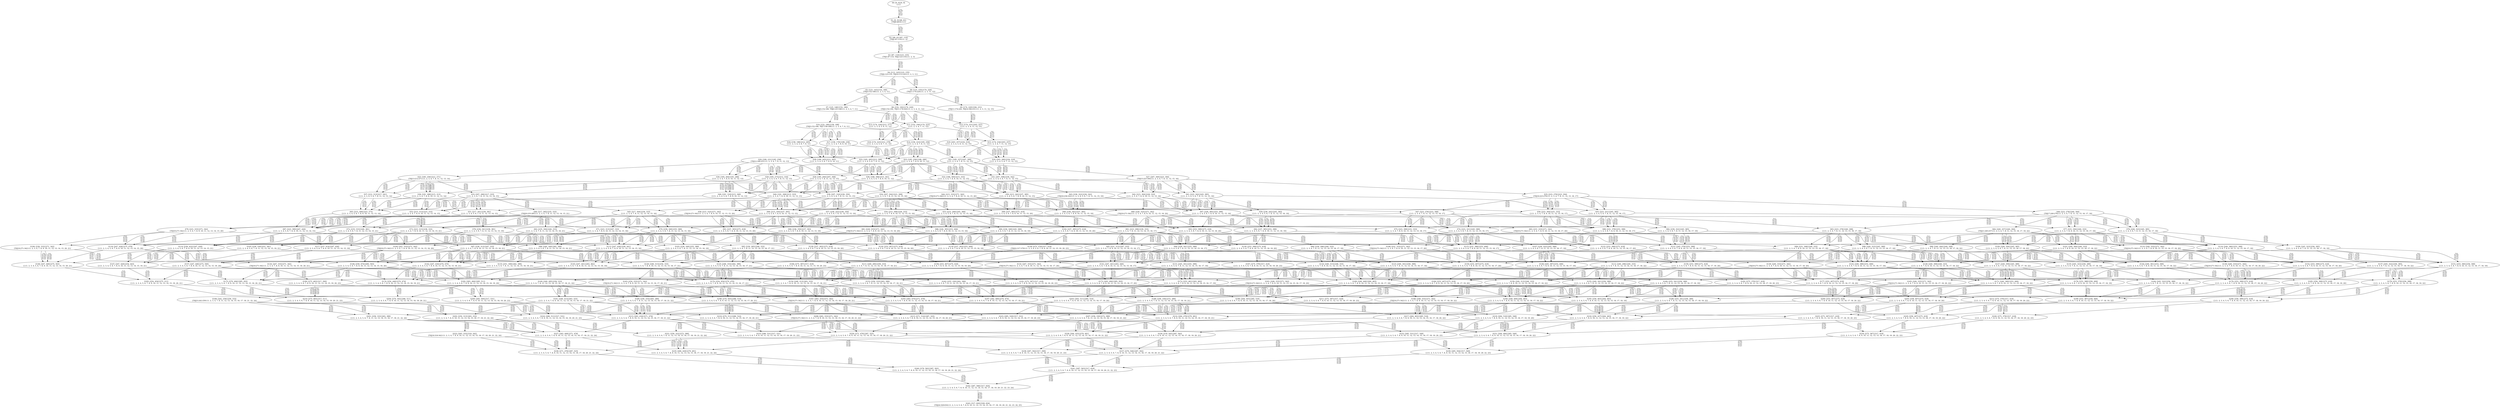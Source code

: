 digraph {
	S0[label="S0: [0, 0] [0, 0] \n{}{}"];
	S1[label="S1: [0, 0] [48, 61] \n{T0J0:48-61}{1}"];
	S2[label="S2: [48, 61] [87, 110] \n{T0J1:87-110}{1, 2}"];
	S3[label="S3: [87, 110] [123, 155] \n{T0J1:87-110, T0J2:123-155}{1, 2, 3}"];
	S4[label="S4: [113, 143] [123, 155] \n{T0J2:123-155, T0J10:113-143}{1, 2, 3, 11}"];
	S5[label="S5: [123, 143] [152, 180] \n{T0J3:152-180}{1, 2, 3, 4, 11}"];
	S6[label="S6: [123, 155] [174, 220] \n{T0J11:174-220}{1, 2, 3, 11, 12}"];
	S7[label="S7: [125, 146] [152, 180] \n{T0J3:152-180, T0J6:125-146}{1, 2, 3, 4, 7, 11}"];
	S8[label="S8: [152, 192] [174, 220] \n{T0J3:152-192, T0J11:174-220}{1, 2, 3, 4, 11, 12}"];
	S9[label="S9: [174, 220] [184, 231] \n{T0J11:174-220, T0J14:184-231}{1, 2, 3, 11, 12, 15}"];
	S10[label="S10: [152, 180] [158, 188] \n{T0J3:152-180, T0J7:158-188}{1, 2, 3, 4, 7, 8, 11}"];
	S11[label="S11: [152, 194] [174, 223] \n{}{1, 2, 3, 4, 7, 11, 12}"];
	S12[label="S12: [174, 231] [203, 257] \n{}{1, 2, 3, 4, 11, 12, 15}"];
	S13[label="S13: [174, 220] [212, 277] \n{}{1, 2, 3, 4, 5, 6, 11, 12}"];
	S14[label="S14: [158, 223] [185, 256] \n{}{1, 2, 3, 4, 7, 8, 11, 12}"];
	S15[label="S15: [174, 234] [203, 257] \n{}{1, 2, 3, 4, 7, 11, 12, 15}"];
	S16[label="S16: [158, 188] [212, 265] \n{}{1, 2, 3, 4, 5, 6, 7, 8, 11}"];
	S17[label="S17: [158, 179] [188, 236] \n{}{1, 2, 3, 4, 7, 8, 9, 10, 11}"];
	S18[label="S18: [174, 223] [212, 279] \n{}{1, 2, 3, 4, 5, 6, 7, 11, 12}"];
	S19[label="S19: [203, 257] [234, 316] \n{}{1, 2, 3, 4, 5, 6, 11, 12, 15}"];
	S20[label="S20: [180, 231] [185, 256] \n{T0J12:180-231}{1, 2, 3, 4, 7, 8, 11, 12, 13}"];
	S21[label="S21: [185, 257] [207, 300] \n{}{1, 2, 3, 4, 7, 8, 11, 12, 15}"];
	S22[label="S22: [185, 265] [212, 308] \n{}{1, 2, 3, 4, 5, 6, 7, 8, 11, 12}"];
	S23[label="S23: [185, 256] [188, 280] \n{}{1, 2, 3, 4, 7, 8, 9, 10, 11, 12}"];
	S24[label="S24: [203, 260] [234, 319] \n{}{1, 2, 3, 4, 5, 6, 7, 11, 12, 15}"];
	S25[label="S25: [185, 256] [212, 271] \n{T0J13:212-271}{1, 2, 3, 4, 7, 8, 11, 12, 13, 14}"];
	S26[label="S26: [185, 264] [207, 308] \n{}{1, 2, 3, 4, 7, 8, 11, 12, 13, 15}"];
	S27[label="S27: [207, 300] [223, 304] \n{T0J15:223-304}{1, 2, 3, 4, 7, 8, 11, 12, 15, 16}"];
	S28[label="S28: [188, 245] [212, 265] \n{}{1, 2, 3, 4, 5, 6, 7, 8, 9, 10, 11}"];
	S29[label="S29: [185, 273] [212, 316] \n{}{1, 2, 3, 4, 5, 6, 7, 8, 11, 12, 13}"];
	S30[label="S30: [185, 264] [191, 288] \n{}{1, 2, 3, 4, 7, 8, 9, 10, 11, 12, 13}"];
	S31[label="S31: [207, 308] [236, 342] \n{}{1, 2, 3, 4, 5, 6, 7, 8, 11, 12, 15}"];
	S32[label="S32: [188, 300] [215, 333] \n{}{1, 2, 3, 4, 7, 8, 9, 10, 11, 12, 15}"];
	S33[label="S33: [207, 296] [217, 333] \n{}{1, 2, 3, 4, 7, 8, 11, 12, 13, 14, 15}"];
	S34[label="S34: [207, 304] [223, 308] \n{}{1, 2, 3, 4, 7, 8, 11, 12, 13, 15, 16}"];
	S35[label="S35: [223, 276] [223, 304] \n{T0J16:223-276}{1, 2, 3, 4, 7, 8, 11, 12, 15, 16, 17}"];
	S36[label="S36: [188, 308] [215, 341] \n{}{1, 2, 3, 4, 5, 6, 7, 8, 9, 10, 11, 12}"];
	S37[label="S37: [212, 313] [217, 341] \n{}{1, 2, 3, 4, 5, 6, 7, 8, 11, 12, 13, 14}"];
	S38[label="S38: [191, 288] [215, 313] \n{}{1, 2, 3, 4, 7, 8, 9, 10, 11, 12, 13, 14}"];
	S39[label="S39: [207, 316] [236, 350] \n{}{1, 2, 3, 4, 5, 6, 7, 8, 11, 12, 13, 15}"];
	S40[label="S40: [191, 308] [215, 333] \n{}{1, 2, 3, 4, 7, 8, 9, 10, 11, 12, 13, 15}"];
	S41[label="S41: [223, 342] [245, 385] \n{}{1, 2, 3, 4, 5, 6, 7, 8, 11, 12, 15, 16}"];
	S42[label="S42: [215, 304] [226, 333] \n{}{1, 2, 3, 4, 7, 8, 9, 10, 11, 12, 15, 16}"];
	S43[label="S43: [236, 322] [236, 342] \n{T0J18:236-322}{1, 2, 3, 4, 5, 6, 7, 8, 11, 12, 15, 19}"];
	S44[label="S44: [215, 333] [271, 342] \n{T0J19:271-342}{1, 2, 3, 4, 7, 8, 9, 10, 11, 12, 15, 20}"];
	S45[label="S45: [217, 304] [239, 333] \n{}{1, 2, 3, 4, 7, 8, 11, 12, 13, 14, 15, 16}"];
	S46[label="S46: [217, 285] [235, 333] \n{T0J20:235-285}{1, 2, 3, 4, 7, 8, 11, 12, 13, 14, 15, 21}"];
	S47[label="S47: [223, 276] [223, 308] \n{}{1, 2, 3, 4, 7, 8, 11, 12, 13, 15, 16, 17}"];
	S48[label="S48: [223, 278] [240, 304] \n{T0J17:240-278}{1, 2, 3, 4, 7, 8, 11, 12, 15, 16, 17, 18}"];
	S49[label="S49: [191, 316] [215, 349] \n{}{1, 2, 3, 4, 5, 6, 7, 8, 9, 10, 11, 12, 13}"];
	S50[label="S50: [215, 342] [237, 385] \n{}{1, 2, 3, 4, 5, 6, 7, 8, 9, 10, 11, 12, 15}"];
	S51[label="S51: [217, 341] [239, 381] \n{}{1, 2, 3, 4, 5, 6, 7, 8, 11, 12, 13, 14, 15}"];
	S52[label="S52: [215, 313] [223, 333] \n{}{1, 2, 3, 4, 7, 8, 9, 10, 11, 12, 13, 14, 15}"];
	S53[label="S53: [223, 349] [245, 389] \n{}{1, 2, 3, 4, 5, 6, 7, 8, 11, 12, 13, 15, 16}"];
	S54[label="S54: [215, 308] [226, 333] \n{}{1, 2, 3, 4, 7, 8, 9, 10, 11, 12, 13, 15, 16}"];
	S55[label="S55: [223, 321] [245, 385] \n{}{1, 2, 3, 4, 5, 6, 7, 8, 11, 12, 15, 16, 17}"];
	S56[label="S56: [223, 304] [231, 333] \n{}{1, 2, 3, 4, 7, 8, 9, 10, 11, 12, 15, 16, 17}"];
	S57[label="S57: [236, 322] [236, 350] \n{}{1, 2, 3, 4, 5, 6, 7, 8, 11, 12, 13, 15, 19}"];
	S58[label="S58: [215, 333] [271, 342] \n{T0J19:271-342}{1, 2, 3, 4, 7, 8, 9, 10, 11, 12, 13, 15, 20}"];
	S59[label="S59: [236, 342] [245, 385] \n{}{1, 2, 3, 4, 5, 6, 7, 8, 11, 12, 15, 16, 19}"];
	S60[label="S60: [226, 333] [271, 342] \n{T0J19:271-342}{1, 2, 3, 4, 7, 8, 9, 10, 11, 12, 15, 16, 20}"];
	S61[label="S61: [223, 296] [239, 333] \n{}{1, 2, 3, 4, 7, 8, 11, 12, 13, 14, 15, 16, 17}"];
	S62[label="S62: [235, 304] [240, 333] \n{}{1, 2, 3, 4, 7, 8, 11, 12, 13, 14, 15, 16, 21}"];
	S63[label="S63: [223, 278] [240, 308] \n{}{1, 2, 3, 4, 7, 8, 11, 12, 13, 15, 16, 17, 18}"];
	S64[label="S64: [240, 257] [240, 304] \n{T0J21:240-257}{1, 2, 3, 4, 7, 8, 11, 12, 15, 16, 17, 18, 22}"];
	S65[label="S65: [215, 349] [223, 373] \n{}{1, 2, 3, 4, 5, 6, 7, 8, 9, 10, 11, 12, 13, 14}"];
	S66[label="S66: [215, 350] [237, 393] \n{}{1, 2, 3, 4, 5, 6, 7, 8, 9, 10, 11, 12, 13, 15}"];
	S67[label="S67: [226, 385] [253, 399] \n{}{1, 2, 3, 4, 5, 6, 7, 8, 9, 10, 11, 12, 15, 16}"];
	S68[label="S68: [236, 342] [237, 385] \n{}{1, 2, 3, 4, 5, 6, 7, 8, 9, 10, 11, 12, 15, 19}"];
	S69[label="S69: [237, 385] [275, 418] \n{}{1, 2, 3, 4, 5, 6, 7, 8, 9, 10, 11, 12, 15, 20}"];
	S70[label="S70: [239, 349] [255, 389] \n{}{1, 2, 3, 4, 5, 6, 7, 8, 11, 12, 13, 14, 15, 16}"];
	S71[label="S71: [223, 313] [247, 333] \n{}{1, 2, 3, 4, 7, 8, 9, 10, 11, 12, 13, 14, 15, 16}"];
	S72[label="S72: [235, 333] [240, 381] \n{}{1, 2, 3, 4, 5, 6, 7, 8, 11, 12, 13, 14, 15, 21}"];
	S73[label="S73: [223, 313] [238, 333] \n{}{1, 2, 3, 4, 7, 8, 9, 10, 11, 12, 13, 14, 15, 21}"];
	S74[label="S74: [223, 321] [245, 389] \n{}{1, 2, 3, 4, 5, 6, 7, 8, 11, 12, 13, 15, 16, 17}"];
	S75[label="S75: [223, 308] [231, 333] \n{}{1, 2, 3, 4, 7, 8, 9, 10, 11, 12, 13, 15, 16, 17}"];
	S76[label="S76: [240, 323] [245, 385] \n{}{1, 2, 3, 4, 5, 6, 7, 8, 11, 12, 15, 16, 17, 18}"];
	S77[label="S77: [231, 304] [240, 333] \n{}{1, 2, 3, 4, 7, 8, 9, 10, 11, 12, 15, 16, 17, 18}"];
	S78[label="S78: [236, 341] [239, 381] \n{}{1, 2, 3, 4, 5, 6, 7, 8, 11, 12, 13, 14, 15, 19}"];
	S79[label="S79: [223, 333] [271, 342] \n{T0J19:271-342}{1, 2, 3, 4, 7, 8, 9, 10, 11, 12, 13, 14, 15, 20}"];
	S80[label="S80: [236, 349] [245, 389] \n{}{1, 2, 3, 4, 5, 6, 7, 8, 11, 12, 13, 15, 16, 19}"];
	S81[label="S81: [226, 333] [271, 342] \n{T0J19:271-342}{1, 2, 3, 4, 7, 8, 9, 10, 11, 12, 13, 15, 16, 20}"];
	S82[label="S82: [239, 322] [245, 385] \n{}{1, 2, 3, 4, 5, 6, 7, 8, 11, 12, 15, 16, 17, 19}"];
	S83[label="S83: [231, 333] [271, 342] \n{T0J19:271-342}{1, 2, 3, 4, 7, 8, 9, 10, 11, 12, 15, 16, 17, 20}"];
	S84[label="S84: [239, 296] [240, 333] \n{}{1, 2, 3, 4, 7, 8, 11, 12, 13, 14, 15, 16, 17, 18}"];
	S85[label="S85: [239, 285] [246, 333] \n{}{1, 2, 3, 4, 7, 8, 11, 12, 13, 14, 15, 16, 17, 21}"];
	S86[label="S86: [240, 264] [240, 308] \n{}{1, 2, 3, 4, 7, 8, 11, 12, 13, 15, 16, 17, 18, 22}"];
	S87[label="S87: [223, 390] [247, 426] \n{}{1, 2, 3, 4, 5, 6, 7, 8, 9, 10, 11, 12, 13, 14, 15}"];
	S88[label="S88: [226, 393] [253, 406] \n{}{1, 2, 3, 4, 5, 6, 7, 8, 9, 10, 11, 12, 13, 15, 16}"];
	S89[label="S89: [231, 378] [253, 399] \n{}{1, 2, 3, 4, 5, 6, 7, 8, 9, 10, 11, 12, 15, 16, 17}"];
	S90[label="S90: [236, 350] [237, 393] \n{}{1, 2, 3, 4, 5, 6, 7, 8, 9, 10, 11, 12, 13, 15, 19}"];
	S91[label="S91: [237, 393] [275, 418] \n{}{1, 2, 3, 4, 5, 6, 7, 8, 9, 10, 11, 12, 13, 15, 20}"];
	S92[label="S92: [237, 385] [253, 399] \n{}{1, 2, 3, 4, 5, 6, 7, 8, 9, 10, 11, 12, 15, 16, 19}"];
	S93[label="S93: [253, 399] [275, 418] \n{}{1, 2, 3, 4, 5, 6, 7, 8, 9, 10, 11, 12, 15, 16, 20}"];
	S94[label="S94: [239, 341] [255, 389] \n{}{1, 2, 3, 4, 5, 6, 7, 8, 11, 12, 13, 14, 15, 16, 17}"];
	S95[label="S95: [231, 313] [247, 333] \n{}{1, 2, 3, 4, 7, 8, 9, 10, 11, 12, 13, 14, 15, 16, 17}"];
	S96[label="S96: [240, 349] [262, 389] \n{}{1, 2, 3, 4, 5, 6, 7, 8, 11, 12, 13, 14, 15, 16, 21}"];
	S97[label="S97: [238, 313] [247, 333] \n{}{1, 2, 3, 4, 7, 8, 9, 10, 11, 12, 13, 14, 15, 16, 21}"];
	S98[label="S98: [240, 323] [245, 389] \n{}{1, 2, 3, 4, 5, 6, 7, 8, 11, 12, 13, 15, 16, 17, 18}"];
	S99[label="S99: [231, 308] [240, 333] \n{}{1, 2, 3, 4, 7, 8, 9, 10, 11, 12, 13, 15, 16, 17, 18}"];
	S100[label="S100: [240, 304] [245, 385] \n{}{1, 2, 3, 4, 5, 6, 7, 8, 11, 12, 15, 16, 17, 18, 22}"];
	S101[label="S101: [240, 304] [240, 333] \n{}{1, 2, 3, 4, 7, 8, 9, 10, 11, 12, 15, 16, 17, 18, 22}"];
	S102[label="S102: [237, 385] [275, 418] \n{}{1, 2, 3, 4, 5, 6, 7, 8, 9, 10, 11, 12, 15, 19, 20}"];
	S103[label="S103: [239, 349] [255, 389] \n{}{1, 2, 3, 4, 5, 6, 7, 8, 11, 12, 13, 14, 15, 16, 19}"];
	S104[label="S104: [247, 333] [271, 342] \n{T0J19:271-342}{1, 2, 3, 4, 7, 8, 9, 10, 11, 12, 13, 14, 15, 16, 20}"];
	S105[label="S105: [239, 330] [251, 381] \n{}{1, 2, 3, 4, 5, 6, 7, 8, 11, 12, 13, 14, 15, 19, 21}"];
	S106[label="S106: [238, 333] [271, 342] \n{T0J19:271-342}{1, 2, 3, 4, 7, 8, 9, 10, 11, 12, 13, 14, 15, 20, 21}"];
	S107[label="S107: [239, 322] [245, 389] \n{}{1, 2, 3, 4, 5, 6, 7, 8, 11, 12, 13, 15, 16, 17, 19}"];
	S108[label="S108: [231, 333] [271, 342] \n{T0J19:271-342}{1, 2, 3, 4, 7, 8, 9, 10, 11, 12, 13, 15, 16, 17, 20}"];
	S109[label="S109: [245, 323] [256, 385] \n{}{1, 2, 3, 4, 5, 6, 7, 8, 11, 12, 15, 16, 17, 18, 19}"];
	S110[label="S110: [240, 333] [271, 342] \n{T0J19:271-342}{1, 2, 3, 4, 7, 8, 9, 10, 11, 12, 15, 16, 17, 18, 20}"];
	S111[label="S111: [240, 285] [256, 333] \n{}{1, 2, 3, 4, 7, 8, 11, 12, 13, 14, 15, 16, 17, 18, 21}"];
	S112[label="S112: [240, 296] [240, 333] \n{}{1, 2, 3, 4, 7, 8, 11, 12, 13, 14, 15, 16, 17, 18, 22}"];
	S113[label="S113: [247, 426] [258, 441] \n{}{1, 2, 3, 4, 5, 6, 7, 8, 9, 10, 11, 12, 13, 14, 15, 16}"];
	S114[label="S114: [238, 422] [247, 426] \n{}{1, 2, 3, 4, 5, 6, 7, 8, 9, 10, 11, 12, 13, 14, 15, 21}"];
	S115[label="S115: [231, 386] [253, 406] \n{}{1, 2, 3, 4, 5, 6, 7, 8, 9, 10, 11, 12, 13, 15, 16, 17}"];
	S116[label="S116: [240, 380] [253, 399] \n{}{1, 2, 3, 4, 5, 6, 7, 8, 9, 10, 11, 12, 15, 16, 17, 18}"];
	S117[label="S117: [237, 414] [247, 426] \n{}{1, 2, 3, 4, 5, 6, 7, 8, 9, 10, 11, 12, 13, 14, 15, 19}"];
	S118[label="S118: [247, 426] [275, 479] \n{}{1, 2, 3, 4, 5, 6, 7, 8, 9, 10, 11, 12, 13, 14, 15, 20}"];
	S119[label="S119: [237, 393] [253, 406] \n{}{1, 2, 3, 4, 5, 6, 7, 8, 9, 10, 11, 12, 13, 15, 16, 19}"];
	S120[label="S120: [253, 407] [275, 418] \n{}{1, 2, 3, 4, 5, 6, 7, 8, 9, 10, 11, 12, 13, 15, 16, 20}"];
	S121[label="S121: [245, 379] [253, 399] \n{}{1, 2, 3, 4, 5, 6, 7, 8, 9, 10, 11, 12, 15, 16, 17, 19}"];
	S122[label="S122: [253, 399] [275, 418] \n{}{1, 2, 3, 4, 5, 6, 7, 8, 9, 10, 11, 12, 15, 16, 17, 20}"];
	S123[label="S123: [240, 341] [256, 389] \n{}{1, 2, 3, 4, 5, 6, 7, 8, 11, 12, 13, 14, 15, 16, 17, 18}"];
	S124[label="S124: [240, 313] [248, 333] \n{}{1, 2, 3, 4, 7, 8, 9, 10, 11, 12, 13, 14, 15, 16, 17, 18}"];
	S125[label="S125: [246, 333] [262, 389] \n{}{1, 2, 3, 4, 5, 6, 7, 8, 11, 12, 13, 14, 15, 16, 17, 21}"];
	S126[label="S126: [246, 313] [254, 333] \n{}{1, 2, 3, 4, 7, 8, 9, 10, 11, 12, 13, 14, 15, 16, 17, 21}"];
	S127[label="S127: [240, 309] [245, 389] \n{}{1, 2, 3, 4, 5, 6, 7, 8, 11, 12, 13, 15, 16, 17, 18, 22}"];
	S128[label="S128: [240, 308] [240, 333] \n{}{1, 2, 3, 4, 7, 8, 9, 10, 11, 12, 13, 15, 16, 17, 18, 22}"];
	S129[label="S129: [237, 393] [275, 418] \n{}{1, 2, 3, 4, 5, 6, 7, 8, 9, 10, 11, 12, 13, 15, 19, 20}"];
	S130[label="S130: [253, 399] [275, 418] \n{}{1, 2, 3, 4, 5, 6, 7, 8, 9, 10, 11, 12, 15, 16, 19, 20}"];
	S131[label="S131: [245, 341] [255, 389] \n{}{1, 2, 3, 4, 5, 6, 7, 8, 11, 12, 13, 14, 15, 16, 17, 19}"];
	S132[label="S132: [247, 333] [271, 342] \n{T0J19:271-342}{1, 2, 3, 4, 7, 8, 9, 10, 11, 12, 13, 14, 15, 16, 17, 20}"];
	S133[label="S133: [251, 349] [262, 389] \n{}{1, 2, 3, 4, 5, 6, 7, 8, 11, 12, 13, 14, 15, 16, 19, 21}"];
	S134[label="S134: [247, 333] [271, 342] \n{T0J19:271-342}{1, 2, 3, 4, 7, 8, 9, 10, 11, 12, 13, 14, 15, 16, 20, 21}"];
	S135[label="S135: [245, 323] [256, 389] \n{}{1, 2, 3, 4, 5, 6, 7, 8, 11, 12, 13, 15, 16, 17, 18, 19}"];
	S136[label="S136: [240, 333] [271, 342] \n{T0J19:271-342}{1, 2, 3, 4, 7, 8, 9, 10, 11, 12, 13, 15, 16, 17, 18, 20}"];
	S137[label="S137: [245, 322] [256, 385] \n{}{1, 2, 3, 4, 5, 6, 7, 8, 11, 12, 15, 16, 17, 18, 19, 22}"];
	S138[label="S138: [240, 333] [271, 342] \n{T0J19:271-342}{1, 2, 3, 4, 7, 8, 9, 10, 11, 12, 15, 16, 17, 18, 20, 22}"];
	S139[label="S139: [275, 379] [317, 418] \n{T0J22:317-379}{1, 2, 3, 4, 5, 6, 7, 8, 9, 10, 11, 12, 15, 19, 20, 23}"];
	S140[label="S140: [240, 285] [256, 333] \n{}{1, 2, 3, 4, 7, 8, 11, 12, 13, 14, 15, 16, 17, 18, 21, 22}"];
	S141[label="S141: [247, 441] [263, 446] \n{}{1, 2, 3, 4, 5, 6, 7, 8, 9, 10, 11, 12, 13, 14, 15, 16, 17}"];
	S142[label="S142: [247, 434] [270, 470] \n{}{1, 2, 3, 4, 5, 6, 7, 8, 9, 10, 11, 12, 13, 14, 15, 16, 21}"];
	S143[label="S143: [240, 388] [253, 406] \n{}{1, 2, 3, 4, 5, 6, 7, 8, 9, 10, 11, 12, 13, 15, 16, 17, 18}"];
	S144[label="S144: [240, 361] [253, 399] \n{}{1, 2, 3, 4, 5, 6, 7, 8, 9, 10, 11, 12, 15, 16, 17, 18, 22}"];
	S145[label="S145: [247, 441] [263, 462] \n{}{1, 2, 3, 4, 5, 6, 7, 8, 9, 10, 11, 12, 13, 14, 15, 16, 19}"];
	S146[label="S146: [258, 474] [285, 503] \n{}{1, 2, 3, 4, 5, 6, 7, 8, 9, 10, 11, 12, 13, 14, 15, 16, 20}"];
	S147[label="S147: [247, 426] [254, 443] \n{}{1, 2, 3, 4, 5, 6, 7, 8, 9, 10, 11, 12, 13, 14, 15, 19, 21}"];
	S148[label="S148: [247, 446] [275, 503] \n{}{1, 2, 3, 4, 5, 6, 7, 8, 9, 10, 11, 12, 13, 14, 15, 20, 21}"];
	S149[label="S149: [245, 387] [253, 406] \n{}{1, 2, 3, 4, 5, 6, 7, 8, 9, 10, 11, 12, 13, 15, 16, 17, 19}"];
	S150[label="S150: [253, 407] [275, 418] \n{}{1, 2, 3, 4, 5, 6, 7, 8, 9, 10, 11, 12, 13, 15, 16, 17, 20}"];
	S151[label="S151: [253, 380] [256, 399] \n{}{1, 2, 3, 4, 5, 6, 7, 8, 9, 10, 11, 12, 15, 16, 17, 18, 19}"];
	S152[label="S152: [253, 399] [275, 418] \n{}{1, 2, 3, 4, 5, 6, 7, 8, 9, 10, 11, 12, 15, 16, 17, 18, 20}"];
	S153[label="S153: [256, 333] [263, 389] \n{}{1, 2, 3, 4, 5, 6, 7, 8, 11, 12, 13, 14, 15, 16, 17, 18, 21}"];
	S154[label="S154: [248, 313] [263, 333] \n{}{1, 2, 3, 4, 7, 8, 9, 10, 11, 12, 13, 14, 15, 16, 17, 18, 21}"];
	S155[label="S155: [240, 341] [256, 389] \n{}{1, 2, 3, 4, 5, 6, 7, 8, 11, 12, 13, 14, 15, 16, 17, 18, 22}"];
	S156[label="S156: [240, 313] [248, 333] \n{}{1, 2, 3, 4, 7, 8, 9, 10, 11, 12, 13, 14, 15, 16, 17, 18, 22}"];
	S157[label="S157: [247, 446] [275, 500] \n{}{1, 2, 3, 4, 5, 6, 7, 8, 9, 10, 11, 12, 13, 14, 15, 19, 20}"];
	S158[label="S158: [253, 407] [275, 418] \n{}{1, 2, 3, 4, 5, 6, 7, 8, 9, 10, 11, 12, 13, 15, 16, 19, 20}"];
	S159[label="S159: [253, 399] [275, 418] \n{}{1, 2, 3, 4, 5, 6, 7, 8, 9, 10, 11, 12, 15, 16, 17, 19, 20}"];
	S160[label="S160: [255, 341] [256, 389] \n{}{1, 2, 3, 4, 5, 6, 7, 8, 11, 12, 13, 14, 15, 16, 17, 18, 19}"];
	S161[label="S161: [248, 333] [271, 342] \n{T0J19:271-342}{1, 2, 3, 4, 7, 8, 9, 10, 11, 12, 13, 14, 15, 16, 17, 18, 20}"];
	S162[label="S162: [255, 330] [262, 389] \n{}{1, 2, 3, 4, 5, 6, 7, 8, 11, 12, 13, 14, 15, 16, 17, 19, 21}"];
	S163[label="S163: [254, 333] [271, 342] \n{T0J19:271-342}{1, 2, 3, 4, 7, 8, 9, 10, 11, 12, 13, 14, 15, 16, 17, 20, 21}"];
	S164[label="S164: [245, 322] [256, 389] \n{}{1, 2, 3, 4, 5, 6, 7, 8, 11, 12, 13, 15, 16, 17, 18, 19, 22}"];
	S165[label="S165: [240, 333] [271, 342] \n{T0J19:271-342}{1, 2, 3, 4, 7, 8, 9, 10, 11, 12, 13, 15, 16, 17, 18, 20, 22}"];
	S166[label="S166: [275, 387] [317, 418] \n{}{1, 2, 3, 4, 5, 6, 7, 8, 9, 10, 11, 12, 13, 15, 19, 20, 23}"];
	S167[label="S167: [275, 379] [317, 418] \n{}{1, 2, 3, 4, 5, 6, 7, 8, 9, 10, 11, 12, 15, 16, 19, 20, 23}"];
	S168[label="S168: [242, 259] [256, 333] \n{T0J23:242-259}{1, 2, 3, 4, 7, 8, 11, 12, 13, 14, 15, 16, 17, 18, 21, 22, 24}"];
	S169[label="S169: [248, 446] [264, 463] \n{}{1, 2, 3, 4, 5, 6, 7, 8, 9, 10, 11, 12, 13, 14, 15, 16, 17, 18}"];
	S170[label="S170: [254, 454] [270, 470] \n{}{1, 2, 3, 4, 5, 6, 7, 8, 9, 10, 11, 12, 13, 14, 15, 16, 17, 21}"];
	S171[label="S171: [240, 369] [253, 406] \n{}{1, 2, 3, 4, 5, 6, 7, 8, 9, 10, 11, 12, 13, 15, 16, 17, 18, 22}"];
	S172[label="S172: [253, 461] [263, 462] \n{}{1, 2, 3, 4, 5, 6, 7, 8, 9, 10, 11, 12, 13, 14, 15, 16, 17, 19}"];
	S173[label="S173: [263, 494] [285, 503] \n{}{1, 2, 3, 4, 5, 6, 7, 8, 9, 10, 11, 12, 13, 14, 15, 16, 17, 20}"];
	S174[label="S174: [254, 446] [270, 474] \n{}{1, 2, 3, 4, 5, 6, 7, 8, 9, 10, 11, 12, 13, 14, 15, 16, 19, 21}"];
	S175[label="S175: [270, 494] [285, 503] \n{}{1, 2, 3, 4, 5, 6, 7, 8, 9, 10, 11, 12, 13, 14, 15, 16, 20, 21}"];
	S176[label="S176: [253, 388] [256, 406] \n{}{1, 2, 3, 4, 5, 6, 7, 8, 9, 10, 11, 12, 13, 15, 16, 17, 18, 19}"];
	S177[label="S177: [253, 407] [275, 418] \n{}{1, 2, 3, 4, 5, 6, 7, 8, 9, 10, 11, 12, 13, 15, 16, 17, 18, 20}"];
	S178[label="S178: [253, 379] [256, 399] \n{}{1, 2, 3, 4, 5, 6, 7, 8, 9, 10, 11, 12, 15, 16, 17, 18, 19, 22}"];
	S179[label="S179: [253, 399] [275, 418] \n{}{1, 2, 3, 4, 5, 6, 7, 8, 9, 10, 11, 12, 15, 16, 17, 18, 20, 22}"];
	S180[label="S180: [256, 333] [263, 389] \n{}{1, 2, 3, 4, 5, 6, 7, 8, 11, 12, 13, 14, 15, 16, 17, 18, 21, 22}"];
	S181[label="S181: [248, 313] [263, 333] \n{}{1, 2, 3, 4, 7, 8, 9, 10, 11, 12, 13, 14, 15, 16, 17, 18, 21, 22}"];
	S182[label="S182: [263, 494] [285, 511] \n{}{1, 2, 3, 4, 5, 6, 7, 8, 9, 10, 11, 12, 13, 14, 15, 16, 19, 20}"];
	S183[label="S183: [254, 454] [275, 511] \n{}{1, 2, 3, 4, 5, 6, 7, 8, 9, 10, 11, 12, 13, 14, 15, 19, 20, 21}"];
	S184[label="S184: [253, 407] [275, 418] \n{}{1, 2, 3, 4, 5, 6, 7, 8, 9, 10, 11, 12, 13, 15, 16, 17, 19, 20}"];
	S185[label="S185: [256, 399] [275, 418] \n{}{1, 2, 3, 4, 5, 6, 7, 8, 9, 10, 11, 12, 15, 16, 17, 18, 19, 20}"];
	S186[label="S186: [256, 330] [272, 389] \n{}{1, 2, 3, 4, 5, 6, 7, 8, 11, 12, 13, 14, 15, 16, 17, 18, 19, 21}"];
	S187[label="S187: [263, 333] [271, 342] \n{T0J19:271-342}{1, 2, 3, 4, 7, 8, 9, 10, 11, 12, 13, 14, 15, 16, 17, 18, 20, 21}"];
	S188[label="S188: [255, 341] [256, 389] \n{}{1, 2, 3, 4, 5, 6, 7, 8, 11, 12, 13, 14, 15, 16, 17, 18, 19, 22}"];
	S189[label="S189: [248, 333] [271, 342] \n{T0J19:271-342}{1, 2, 3, 4, 7, 8, 9, 10, 11, 12, 13, 14, 15, 16, 17, 18, 20, 22}"];
	S190[label="S190: [275, 483] [317, 500] \n{}{1, 2, 3, 4, 5, 6, 7, 8, 9, 10, 11, 12, 13, 14, 15, 19, 20, 23}"];
	S191[label="S191: [275, 387] [317, 418] \n{}{1, 2, 3, 4, 5, 6, 7, 8, 9, 10, 11, 12, 13, 15, 16, 19, 20, 23}"];
	S192[label="S192: [275, 379] [317, 418] \n{}{1, 2, 3, 4, 5, 6, 7, 8, 9, 10, 11, 12, 15, 16, 17, 19, 20, 23}"];
	S193[label="S193: [263, 470] [271, 476] \n{}{1, 2, 3, 4, 5, 6, 7, 8, 9, 10, 11, 12, 13, 14, 15, 16, 17, 18, 21}"];
	S194[label="S194: [248, 406] [264, 463] \n{}{1, 2, 3, 4, 5, 6, 7, 8, 9, 10, 11, 12, 13, 14, 15, 16, 17, 18, 22}"];
	S195[label="S195: [256, 463] [264, 483] \n{}{1, 2, 3, 4, 5, 6, 7, 8, 9, 10, 11, 12, 13, 14, 15, 16, 17, 18, 19}"];
	S196[label="S196: [264, 503] [285, 516] \n{}{1, 2, 3, 4, 5, 6, 7, 8, 9, 10, 11, 12, 13, 14, 15, 16, 17, 18, 20}"];
	S197[label="S197: [262, 466] [270, 474] \n{}{1, 2, 3, 4, 5, 6, 7, 8, 9, 10, 11, 12, 13, 14, 15, 16, 17, 19, 21}"];
	S198[label="S198: [270, 503] [286, 514] \n{}{1, 2, 3, 4, 5, 6, 7, 8, 9, 10, 11, 12, 13, 14, 15, 16, 17, 20, 21}"];
	S199[label="S199: [253, 387] [256, 406] \n{}{1, 2, 3, 4, 5, 6, 7, 8, 9, 10, 11, 12, 13, 15, 16, 17, 18, 19, 22}"];
	S200[label="S200: [253, 407] [275, 418] \n{}{1, 2, 3, 4, 5, 6, 7, 8, 9, 10, 11, 12, 13, 15, 16, 17, 18, 20, 22}"];
	S201[label="S201: [256, 333] [263, 389] \n{}{1, 2, 3, 4, 5, 6, 7, 8, 11, 12, 13, 14, 15, 16, 17, 18, 21, 22, 24}"];
	S202[label="S202: [250, 313] [263, 333] \n{}{1, 2, 3, 4, 7, 8, 9, 10, 11, 12, 13, 14, 15, 16, 17, 18, 21, 22, 24}"];
	S203[label="S203: [263, 511] [285, 514] \n{}{1, 2, 3, 4, 5, 6, 7, 8, 9, 10, 11, 12, 13, 14, 15, 16, 17, 19, 20}"];
	S204[label="S204: [270, 502] [286, 511] \n{}{1, 2, 3, 4, 5, 6, 7, 8, 9, 10, 11, 12, 13, 14, 15, 16, 19, 20, 21}"];
	S205[label="S205: [256, 407] [275, 418] \n{}{1, 2, 3, 4, 5, 6, 7, 8, 9, 10, 11, 12, 13, 15, 16, 17, 18, 19, 20}"];
	S206[label="S206: [256, 399] [275, 418] \n{}{1, 2, 3, 4, 5, 6, 7, 8, 9, 10, 11, 12, 15, 16, 17, 18, 19, 20, 22}"];
	S207[label="S207: [256, 330] [272, 389] \n{}{1, 2, 3, 4, 5, 6, 7, 8, 11, 12, 13, 14, 15, 16, 17, 18, 19, 21, 22}"];
	S208[label="S208: [263, 333] [271, 342] \n{T0J19:271-342}{1, 2, 3, 4, 7, 8, 9, 10, 11, 12, 13, 14, 15, 16, 17, 18, 20, 21, 22}"];
	S209[label="S209: [285, 500] [317, 531] \n{}{1, 2, 3, 4, 5, 6, 7, 8, 9, 10, 11, 12, 13, 14, 15, 16, 19, 20, 23}"];
	S210[label="S210: [275, 483] [317, 511] \n{}{1, 2, 3, 4, 5, 6, 7, 8, 9, 10, 11, 12, 13, 14, 15, 19, 20, 21, 23}"];
	S211[label="S211: [275, 387] [317, 418] \n{}{1, 2, 3, 4, 5, 6, 7, 8, 9, 10, 11, 12, 13, 15, 16, 17, 19, 20, 23}"];
	S212[label="S212: [275, 379] [317, 418] \n{}{1, 2, 3, 4, 5, 6, 7, 8, 9, 10, 11, 12, 15, 16, 17, 18, 19, 20, 23}"];
	S213[label="S213: [263, 434] [271, 476] \n{}{1, 2, 3, 4, 5, 6, 7, 8, 9, 10, 11, 12, 13, 14, 15, 16, 17, 18, 21, 22}"];
	S214[label="S214: [264, 476] [279, 491] \n{}{1, 2, 3, 4, 5, 6, 7, 8, 9, 10, 11, 12, 13, 14, 15, 16, 17, 18, 19, 21}"];
	S215[label="S215: [271, 514] [287, 525] \n{}{1, 2, 3, 4, 5, 6, 7, 8, 9, 10, 11, 12, 13, 14, 15, 16, 17, 18, 20, 21}"];
	S216[label="S216: [256, 427] [264, 483] \n{}{1, 2, 3, 4, 5, 6, 7, 8, 9, 10, 11, 12, 13, 14, 15, 16, 17, 18, 19, 22}"];
	S217[label="S217: [264, 463] [285, 516] \n{}{1, 2, 3, 4, 5, 6, 7, 8, 9, 10, 11, 12, 13, 14, 15, 16, 17, 18, 20, 22}"];
	S218[label="S218: [264, 516] [285, 549] \n{}{1, 2, 3, 4, 5, 6, 7, 8, 9, 10, 11, 12, 13, 14, 15, 16, 17, 18, 19, 20}"];
	S219[label="S219: [270, 511] [286, 522] \n{}{1, 2, 3, 4, 5, 6, 7, 8, 9, 10, 11, 12, 13, 14, 15, 16, 17, 19, 20, 21}"];
	S220[label="S220: [256, 407] [275, 418] \n{}{1, 2, 3, 4, 5, 6, 7, 8, 9, 10, 11, 12, 13, 15, 16, 17, 18, 19, 20, 22}"];
	S221[label="S221: [258, 322] [272, 389] \n{}{1, 2, 3, 4, 5, 6, 7, 8, 11, 12, 13, 14, 15, 16, 17, 18, 19, 21, 22, 24}"];
	S222[label="S222: [263, 333] [318, 342] \n{T0J19:318-342}{1, 2, 3, 4, 7, 8, 9, 10, 11, 12, 13, 14, 15, 16, 17, 18, 20, 21, 22, 24}"];
	S223[label="S223: [285, 520] [317, 531] \n{}{1, 2, 3, 4, 5, 6, 7, 8, 9, 10, 11, 12, 13, 14, 15, 16, 17, 19, 20, 23}"];
	S224[label="S224: [286, 511] [317, 531] \n{}{1, 2, 3, 4, 5, 6, 7, 8, 9, 10, 11, 12, 13, 14, 15, 16, 19, 20, 21, 23}"];
	S225[label="S225: [275, 387] [317, 418] \n{}{1, 2, 3, 4, 5, 6, 7, 8, 9, 10, 11, 12, 13, 15, 16, 17, 18, 19, 20, 23}"];
	S226[label="S226: [275, 379] [317, 418] \n{}{1, 2, 3, 4, 5, 6, 7, 8, 9, 10, 11, 12, 15, 16, 17, 18, 19, 20, 22, 23}"];
	S227[label="S227: [263, 408] [271, 476] \n{}{1, 2, 3, 4, 5, 6, 7, 8, 9, 10, 11, 12, 13, 14, 15, 16, 17, 18, 21, 22, 24}"];
	S228[label="S228: [264, 455] [279, 491] \n{}{1, 2, 3, 4, 5, 6, 7, 8, 9, 10, 11, 12, 13, 14, 15, 16, 17, 18, 19, 21, 22}"];
	S229[label="S229: [271, 476] [287, 525] \n{}{1, 2, 3, 4, 5, 6, 7, 8, 9, 10, 11, 12, 13, 14, 15, 16, 17, 18, 20, 21, 22}"];
	S230[label="S230: [279, 545] [287, 562] \n{}{1, 2, 3, 4, 5, 6, 7, 8, 9, 10, 11, 12, 13, 14, 15, 16, 17, 18, 19, 20, 21}"];
	S231[label="S231: [264, 484] [285, 549] \n{}{1, 2, 3, 4, 5, 6, 7, 8, 9, 10, 11, 12, 13, 14, 15, 16, 17, 18, 19, 20, 22}"];
	S232[label="S232: [285, 531] [317, 549] \n{}{1, 2, 3, 4, 5, 6, 7, 8, 9, 10, 11, 12, 13, 14, 15, 16, 17, 18, 19, 20, 23}"];
	S233[label="S233: [286, 531] [317, 531] \n{}{1, 2, 3, 4, 5, 6, 7, 8, 9, 10, 11, 12, 13, 14, 15, 16, 17, 19, 20, 21, 23}"];
	S234[label="S234: [275, 387] [317, 418] \n{}{1, 2, 3, 4, 5, 6, 7, 8, 9, 10, 11, 12, 13, 15, 16, 17, 18, 19, 20, 22, 23}"];
	S235[label="S235: [266, 429] [279, 491] \n{}{1, 2, 3, 4, 5, 6, 7, 8, 9, 10, 11, 12, 13, 14, 15, 16, 17, 18, 19, 21, 22, 24}"];
	S236[label="S236: [271, 476] [287, 525] \n{}{1, 2, 3, 4, 5, 6, 7, 8, 9, 10, 11, 12, 13, 14, 15, 16, 17, 18, 20, 21, 22, 24}"];
	S237[label="S237: [279, 546] [287, 562] \n{}{1, 2, 3, 4, 5, 6, 7, 8, 9, 10, 11, 12, 13, 14, 15, 16, 17, 18, 19, 20, 21, 22}"];
	S238[label="S238: [287, 562] [317, 599] \n{}{1, 2, 3, 4, 5, 6, 7, 8, 9, 10, 11, 12, 13, 14, 15, 16, 17, 18, 19, 20, 21, 23}"];
	S239[label="S239: [285, 504] [317, 549] \n{}{1, 2, 3, 4, 5, 6, 7, 8, 9, 10, 11, 12, 13, 14, 15, 16, 17, 18, 19, 20, 22, 23}"];
	S240[label="S240: [279, 562] [287, 563] \n{}{1, 2, 3, 4, 5, 6, 7, 8, 9, 10, 11, 12, 13, 14, 15, 16, 17, 18, 19, 20, 21, 22, 24}"];
	S241[label="S241: [287, 563] [317, 618] \n{}{1, 2, 3, 4, 5, 6, 7, 8, 9, 10, 11, 12, 13, 14, 15, 16, 17, 18, 19, 20, 21, 22, 23}"];
	S242[label="S242: [287, 566] [317, 620] \n{}{1, 2, 3, 4, 5, 6, 7, 8, 9, 10, 11, 12, 13, 14, 15, 16, 17, 18, 19, 20, 21, 22, 23, 24}"];
	S243[label="S243: [317, 620] [328, 634] \n{T0J24:328-634}{1, 2, 3, 4, 5, 6, 7, 8, 9, 10, 11, 12, 13, 14, 15, 16, 17, 18, 19, 20, 21, 22, 23, 24, 25}"];
	S0 -> S1[label="T0 J0\nDL=950\nES=0\nLS=0\nEF=48\nLF=61",fontsize=8];
	S1 -> S2[label="T0 J1\nDL=950\nES=48\nLS=61\nEF=87\nLF=110",fontsize=8];
	S2 -> S3[label="T0 J2\nDL=950\nES=48\nLS=61\nEF=123\nLF=155",fontsize=8];
	S3 -> S4[label="T0 J10\nDL=950\nES=87\nLS=110\nEF=113\nLF=143",fontsize=8];
	S4 -> S5[label="T0 J3\nDL=950\nES=123\nLS=143\nEF=152\nLF=180",fontsize=8];
	S4 -> S6[label="T0 J11\nDL=950\nES=113\nLS=143\nEF=174\nLF=220",fontsize=8];
	S5 -> S7[label="T0 J6\nDL=950\nES=123\nLS=143\nEF=125\nLF=146",fontsize=8];
	S5 -> S8[label="T0 J11\nDL=950\nES=123\nLS=143\nEF=184\nLF=220",fontsize=8];
	S6 -> S8[label="T0 J3\nDL=950\nES=123\nLS=155\nEF=152\nLF=192",fontsize=8];
	S6 -> S9[label="T0 J14\nDL=950\nES=123\nLS=154\nEF=184\nLF=231",fontsize=8];
	S7 -> S10[label="T0 J7\nDL=950\nES=125\nLS=146\nEF=158\nLF=188",fontsize=8];
	S7 -> S11[label="T0 J11\nDL=950\nES=125\nLS=146\nEF=186\nLF=223",fontsize=8];
	S8 -> S13[label="T0 J4\nDL=950\nES=152\nLS=192\nEF=220\nLF=277",fontsize=8];
	S8 -> S13[label="T0 J5\nDL=950\nES=152\nLS=192\nEF=212\nLF=267",fontsize=8];
	S8 -> S11[label="T0 J6\nDL=950\nES=152\nLS=191\nEF=154\nLF=194",fontsize=8];
	S8 -> S12[label="T0 J14\nDL=950\nES=152\nLS=154\nEF=213\nLF=231",fontsize=8];
	S9 -> S12[label="T0 J3\nDL=950\nES=174\nLS=220\nEF=203\nLF=257",fontsize=8];
	S10 -> S16[label="T0 J4\nDL=950\nES=152\nLS=180\nEF=220\nLF=265",fontsize=8];
	S10 -> S16[label="T0 J5\nDL=950\nES=152\nLS=180\nEF=212\nLF=255",fontsize=8];
	S10 -> S17[label="T0 J8\nDL=950\nES=158\nLS=179\nEF=188\nLF=217",fontsize=8];
	S10 -> S17[label="T0 J9\nDL=950\nES=158\nLS=179\nEF=203\nLF=236",fontsize=8];
	S10 -> S14[label="T0 J11\nDL=950\nES=152\nLS=179\nEF=213\nLF=256",fontsize=8];
	S11 -> S18[label="T0 J4\nDL=950\nES=152\nLS=194\nEF=220\nLF=279",fontsize=8];
	S11 -> S18[label="T0 J5\nDL=950\nES=152\nLS=194\nEF=212\nLF=269",fontsize=8];
	S11 -> S14[label="T0 J7\nDL=950\nES=152\nLS=194\nEF=185\nLF=236",fontsize=8];
	S11 -> S15[label="T0 J14\nDL=950\nES=152\nLS=154\nEF=213\nLF=231",fontsize=8];
	S12 -> S19[label="T0 J4\nDL=950\nES=174\nLS=231\nEF=242\nLF=316",fontsize=8];
	S12 -> S19[label="T0 J5\nDL=950\nES=174\nLS=231\nEF=234\nLF=306",fontsize=8];
	S12 -> S15[label="T0 J6\nDL=950\nES=174\nLS=231\nEF=176\nLF=234",fontsize=8];
	S13 -> S18[label="T0 J6\nDL=950\nES=174\nLS=220\nEF=176\nLF=223",fontsize=8];
	S14 -> S22[label="T0 J4\nDL=950\nES=158\nLS=223\nEF=226\nLF=308",fontsize=8];
	S14 -> S22[label="T0 J5\nDL=950\nES=158\nLS=223\nEF=218\nLF=298",fontsize=8];
	S14 -> S23[label="T0 J8\nDL=950\nES=158\nLS=223\nEF=188\nLF=261",fontsize=8];
	S14 -> S23[label="T0 J9\nDL=950\nES=158\nLS=223\nEF=203\nLF=280",fontsize=8];
	S14 -> S20[label="T0 J12\nDL=950\nES=174\nLS=223\nEF=180\nLF=231",fontsize=8];
	S14 -> S21[label="T0 J14\nDL=950\nES=158\nLS=223\nEF=219\nLF=300",fontsize=8];
	S15 -> S24[label="T0 J4\nDL=950\nES=174\nLS=234\nEF=242\nLF=319",fontsize=8];
	S15 -> S24[label="T0 J5\nDL=950\nES=174\nLS=234\nEF=234\nLF=309",fontsize=8];
	S15 -> S21[label="T0 J7\nDL=950\nES=174\nLS=234\nEF=207\nLF=276",fontsize=8];
	S16 -> S28[label="T0 J8\nDL=950\nES=158\nLS=188\nEF=188\nLF=226",fontsize=8];
	S16 -> S28[label="T0 J9\nDL=950\nES=158\nLS=188\nEF=203\nLF=245",fontsize=8];
	S16 -> S22[label="T0 J11\nDL=950\nES=158\nLS=188\nEF=219\nLF=265",fontsize=8];
	S17 -> S28[label="T0 J4\nDL=950\nES=158\nLS=179\nEF=226\nLF=264",fontsize=8];
	S17 -> S28[label="T0 J5\nDL=950\nES=158\nLS=179\nEF=218\nLF=254",fontsize=8];
	S17 -> S23[label="T0 J11\nDL=950\nES=158\nLS=179\nEF=219\nLF=256",fontsize=8];
	S18 -> S22[label="T0 J7\nDL=950\nES=174\nLS=223\nEF=207\nLF=265",fontsize=8];
	S19 -> S24[label="T0 J6\nDL=950\nES=203\nLS=257\nEF=205\nLF=260",fontsize=8];
	S20 -> S29[label="T0 J4\nDL=950\nES=180\nLS=231\nEF=248\nLF=316",fontsize=8];
	S20 -> S29[label="T0 J5\nDL=950\nES=180\nLS=231\nEF=240\nLF=306",fontsize=8];
	S20 -> S30[label="T0 J8\nDL=950\nES=180\nLS=231\nEF=210\nLF=269",fontsize=8];
	S20 -> S30[label="T0 J9\nDL=950\nES=180\nLS=231\nEF=225\nLF=288",fontsize=8];
	S20 -> S25[label="T0 J13\nDL=950\nES=180\nLS=231\nEF=212\nLF=271",fontsize=8];
	S20 -> S26[label="T0 J14\nDL=950\nES=180\nLS=231\nEF=241\nLF=308",fontsize=8];
	S21 -> S31[label="T0 J4\nDL=950\nES=185\nLS=257\nEF=253\nLF=342",fontsize=8];
	S21 -> S31[label="T0 J5\nDL=950\nES=185\nLS=257\nEF=245\nLF=332",fontsize=8];
	S21 -> S32[label="T0 J8\nDL=950\nES=185\nLS=256\nEF=215\nLF=294",fontsize=8];
	S21 -> S32[label="T0 J9\nDL=950\nES=185\nLS=256\nEF=230\nLF=313",fontsize=8];
	S21 -> S26[label="T0 J12\nDL=950\nES=185\nLS=256\nEF=191\nLF=264",fontsize=8];
	S21 -> S27[label="T0 J15\nDL=950\nES=185\nLS=256\nEF=223\nLF=304",fontsize=8];
	S22 -> S36[label="T0 J8\nDL=950\nES=185\nLS=265\nEF=215\nLF=303",fontsize=8];
	S22 -> S36[label="T0 J9\nDL=950\nES=185\nLS=265\nEF=230\nLF=322",fontsize=8];
	S22 -> S29[label="T0 J12\nDL=950\nES=185\nLS=265\nEF=191\nLF=273",fontsize=8];
	S22 -> S31[label="T0 J14\nDL=950\nES=185\nLS=264\nEF=246\nLF=341",fontsize=8];
	S23 -> S36[label="T0 J4\nDL=950\nES=185\nLS=256\nEF=253\nLF=341",fontsize=8];
	S23 -> S36[label="T0 J5\nDL=950\nES=185\nLS=256\nEF=245\nLF=331",fontsize=8];
	S23 -> S30[label="T0 J12\nDL=950\nES=185\nLS=256\nEF=191\nLF=264",fontsize=8];
	S23 -> S32[label="T0 J14\nDL=950\nES=185\nLS=256\nEF=246\nLF=333",fontsize=8];
	S24 -> S31[label="T0 J7\nDL=950\nES=203\nLS=260\nEF=236\nLF=302",fontsize=8];
	S25 -> S37[label="T0 J4\nDL=950\nES=185\nLS=256\nEF=253\nLF=341",fontsize=8];
	S25 -> S37[label="T0 J5\nDL=950\nES=185\nLS=256\nEF=245\nLF=331",fontsize=8];
	S25 -> S38[label="T0 J8\nDL=950\nES=185\nLS=256\nEF=215\nLF=294",fontsize=8];
	S25 -> S38[label="T0 J9\nDL=950\nES=185\nLS=256\nEF=230\nLF=313",fontsize=8];
	S25 -> S33[label="T0 J14\nDL=950\nES=185\nLS=256\nEF=246\nLF=333",fontsize=8];
	S26 -> S39[label="T0 J4\nDL=950\nES=185\nLS=264\nEF=253\nLF=349",fontsize=8];
	S26 -> S39[label="T0 J5\nDL=950\nES=185\nLS=264\nEF=245\nLF=339",fontsize=8];
	S26 -> S40[label="T0 J8\nDL=950\nES=185\nLS=256\nEF=215\nLF=294",fontsize=8];
	S26 -> S40[label="T0 J9\nDL=950\nES=185\nLS=256\nEF=230\nLF=313",fontsize=8];
	S26 -> S33[label="T0 J13\nDL=950\nES=185\nLS=256\nEF=217\nLF=296",fontsize=8];
	S26 -> S34[label="T0 J15\nDL=950\nES=185\nLS=256\nEF=223\nLF=304",fontsize=8];
	S27 -> S41[label="T0 J4\nDL=950\nES=207\nLS=300\nEF=275\nLF=385",fontsize=8];
	S27 -> S41[label="T0 J5\nDL=950\nES=207\nLS=300\nEF=267\nLF=375",fontsize=8];
	S27 -> S42[label="T0 J8\nDL=950\nES=207\nLS=256\nEF=237\nLF=294",fontsize=8];
	S27 -> S42[label="T0 J9\nDL=950\nES=207\nLS=256\nEF=252\nLF=313",fontsize=8];
	S27 -> S34[label="T0 J12\nDL=950\nES=207\nLS=256\nEF=213\nLF=264",fontsize=8];
	S27 -> S35[label="T0 J16\nDL=950\nES=207\nLS=256\nEF=223\nLF=276",fontsize=8];
	S28 -> S36[label="T0 J11\nDL=950\nES=188\nLS=245\nEF=249\nLF=322",fontsize=8];
	S29 -> S49[label="T0 J8\nDL=950\nES=185\nLS=273\nEF=215\nLF=311",fontsize=8];
	S29 -> S49[label="T0 J9\nDL=950\nES=185\nLS=273\nEF=230\nLF=330",fontsize=8];
	S29 -> S37[label="T0 J13\nDL=950\nES=185\nLS=273\nEF=217\nLF=313",fontsize=8];
	S29 -> S39[label="T0 J14\nDL=950\nES=185\nLS=273\nEF=246\nLF=350",fontsize=8];
	S30 -> S49[label="T0 J4\nDL=950\nES=185\nLS=264\nEF=253\nLF=349",fontsize=8];
	S30 -> S49[label="T0 J5\nDL=950\nES=185\nLS=264\nEF=245\nLF=339",fontsize=8];
	S30 -> S38[label="T0 J13\nDL=950\nES=185\nLS=256\nEF=217\nLF=296",fontsize=8];
	S30 -> S40[label="T0 J14\nDL=950\nES=185\nLS=256\nEF=246\nLF=333",fontsize=8];
	S31 -> S50[label="T0 J8\nDL=950\nES=207\nLS=308\nEF=237\nLF=346",fontsize=8];
	S31 -> S50[label="T0 J9\nDL=950\nES=207\nLS=308\nEF=252\nLF=365",fontsize=8];
	S31 -> S39[label="T0 J12\nDL=950\nES=207\nLS=301\nEF=213\nLF=309",fontsize=8];
	S31 -> S41[label="T0 J15\nDL=950\nES=207\nLS=301\nEF=245\nLF=349",fontsize=8];
	S31 -> S43[label="T0 J18\nDL=950\nES=220\nLS=301\nEF=236\nLF=322",fontsize=8];
	S32 -> S50[label="T0 J4\nDL=950\nES=188\nLS=300\nEF=256\nLF=385",fontsize=8];
	S32 -> S50[label="T0 J5\nDL=950\nES=188\nLS=300\nEF=248\nLF=375",fontsize=8];
	S32 -> S40[label="T0 J12\nDL=950\nES=188\nLS=256\nEF=194\nLF=264",fontsize=8];
	S32 -> S42[label="T0 J15\nDL=950\nES=188\nLS=256\nEF=226\nLF=304",fontsize=8];
	S32 -> S44[label="T0 J19\nDL=950\nES=203\nLS=256\nEF=271\nLF=342",fontsize=8];
	S33 -> S51[label="T0 J4\nDL=950\nES=207\nLS=296\nEF=275\nLF=381",fontsize=8];
	S33 -> S51[label="T0 J5\nDL=950\nES=207\nLS=296\nEF=267\nLF=371",fontsize=8];
	S33 -> S52[label="T0 J8\nDL=950\nES=207\nLS=256\nEF=237\nLF=294",fontsize=8];
	S33 -> S52[label="T0 J9\nDL=950\nES=207\nLS=256\nEF=252\nLF=313",fontsize=8];
	S33 -> S45[label="T0 J15\nDL=950\nES=207\nLS=256\nEF=245\nLF=304",fontsize=8];
	S33 -> S46[label="T0 J20\nDL=950\nES=212\nLS=256\nEF=235\nLF=285",fontsize=8];
	S34 -> S53[label="T0 J4\nDL=950\nES=207\nLS=304\nEF=275\nLF=389",fontsize=8];
	S34 -> S53[label="T0 J5\nDL=950\nES=207\nLS=304\nEF=267\nLF=379",fontsize=8];
	S34 -> S54[label="T0 J8\nDL=950\nES=207\nLS=256\nEF=237\nLF=294",fontsize=8];
	S34 -> S54[label="T0 J9\nDL=950\nES=207\nLS=256\nEF=252\nLF=313",fontsize=8];
	S34 -> S45[label="T0 J13\nDL=950\nES=207\nLS=256\nEF=239\nLF=296",fontsize=8];
	S34 -> S47[label="T0 J16\nDL=950\nES=207\nLS=256\nEF=223\nLF=276",fontsize=8];
	S35 -> S55[label="T0 J4\nDL=950\nES=223\nLS=276\nEF=291\nLF=361",fontsize=8];
	S35 -> S55[label="T0 J5\nDL=950\nES=223\nLS=276\nEF=283\nLF=351",fontsize=8];
	S35 -> S56[label="T0 J8\nDL=950\nES=223\nLS=256\nEF=253\nLF=294",fontsize=8];
	S35 -> S56[label="T0 J9\nDL=950\nES=223\nLS=256\nEF=268\nLF=313",fontsize=8];
	S35 -> S47[label="T0 J12\nDL=950\nES=223\nLS=256\nEF=229\nLF=264",fontsize=8];
	S35 -> S48[label="T0 J17\nDL=950\nES=223\nLS=256\nEF=240\nLF=278",fontsize=8];
	S36 -> S49[label="T0 J12\nDL=950\nES=188\nLS=308\nEF=194\nLF=316",fontsize=8];
	S36 -> S50[label="T0 J14\nDL=950\nES=188\nLS=308\nEF=249\nLF=385",fontsize=8];
	S37 -> S65[label="T0 J8\nDL=950\nES=212\nLS=313\nEF=242\nLF=351",fontsize=8];
	S37 -> S65[label="T0 J9\nDL=950\nES=212\nLS=313\nEF=257\nLF=370",fontsize=8];
	S37 -> S51[label="T0 J14\nDL=950\nES=212\nLS=301\nEF=273\nLF=378",fontsize=8];
	S38 -> S65[label="T0 J4\nDL=950\nES=191\nLS=288\nEF=259\nLF=373",fontsize=8];
	S38 -> S65[label="T0 J5\nDL=950\nES=191\nLS=288\nEF=251\nLF=363",fontsize=8];
	S38 -> S52[label="T0 J14\nDL=950\nES=191\nLS=256\nEF=252\nLF=333",fontsize=8];
	S39 -> S66[label="T0 J8\nDL=950\nES=207\nLS=316\nEF=237\nLF=354",fontsize=8];
	S39 -> S66[label="T0 J9\nDL=950\nES=207\nLS=316\nEF=252\nLF=373",fontsize=8];
	S39 -> S51[label="T0 J13\nDL=950\nES=207\nLS=301\nEF=239\nLF=341",fontsize=8];
	S39 -> S53[label="T0 J15\nDL=950\nES=207\nLS=301\nEF=245\nLF=349",fontsize=8];
	S39 -> S57[label="T0 J18\nDL=950\nES=220\nLS=301\nEF=236\nLF=322",fontsize=8];
	S40 -> S66[label="T0 J4\nDL=950\nES=191\nLS=308\nEF=259\nLF=393",fontsize=8];
	S40 -> S66[label="T0 J5\nDL=950\nES=191\nLS=308\nEF=251\nLF=383",fontsize=8];
	S40 -> S52[label="T0 J13\nDL=950\nES=191\nLS=256\nEF=223\nLF=296",fontsize=8];
	S40 -> S54[label="T0 J15\nDL=950\nES=191\nLS=256\nEF=229\nLF=304",fontsize=8];
	S40 -> S58[label="T0 J19\nDL=950\nES=203\nLS=256\nEF=271\nLF=342",fontsize=8];
	S41 -> S67[label="T0 J8\nDL=950\nES=223\nLS=342\nEF=253\nLF=380",fontsize=8];
	S41 -> S67[label="T0 J9\nDL=950\nES=223\nLS=342\nEF=268\nLF=399",fontsize=8];
	S41 -> S53[label="T0 J12\nDL=950\nES=223\nLS=301\nEF=229\nLF=309",fontsize=8];
	S41 -> S55[label="T0 J16\nDL=950\nES=223\nLS=301\nEF=239\nLF=321",fontsize=8];
	S41 -> S59[label="T0 J18\nDL=950\nES=223\nLS=301\nEF=239\nLF=322",fontsize=8];
	S42 -> S67[label="T0 J4\nDL=950\nES=215\nLS=304\nEF=283\nLF=389",fontsize=8];
	S42 -> S67[label="T0 J5\nDL=950\nES=215\nLS=304\nEF=275\nLF=379",fontsize=8];
	S42 -> S54[label="T0 J12\nDL=950\nES=215\nLS=256\nEF=221\nLF=264",fontsize=8];
	S42 -> S56[label="T0 J16\nDL=950\nES=215\nLS=256\nEF=231\nLF=276",fontsize=8];
	S42 -> S60[label="T0 J19\nDL=950\nES=215\nLS=256\nEF=283\nLF=342",fontsize=8];
	S43 -> S68[label="T0 J8\nDL=950\nES=236\nLS=322\nEF=266\nLF=360",fontsize=8];
	S43 -> S68[label="T0 J9\nDL=950\nES=236\nLS=322\nEF=281\nLF=379",fontsize=8];
	S43 -> S57[label="T0 J12\nDL=950\nES=236\nLS=301\nEF=242\nLF=309",fontsize=8];
	S43 -> S59[label="T0 J15\nDL=950\nES=236\nLS=301\nEF=274\nLF=349",fontsize=8];
	S44 -> S69[label="T0 J4\nDL=950\nES=215\nLS=333\nEF=283\nLF=418",fontsize=8];
	S44 -> S69[label="T0 J5\nDL=950\nES=215\nLS=333\nEF=275\nLF=408",fontsize=8];
	S44 -> S58[label="T0 J12\nDL=950\nES=215\nLS=256\nEF=221\nLF=264",fontsize=8];
	S44 -> S60[label="T0 J15\nDL=950\nES=215\nLS=256\nEF=253\nLF=304",fontsize=8];
	S45 -> S70[label="T0 J4\nDL=950\nES=217\nLS=304\nEF=285\nLF=389",fontsize=8];
	S45 -> S70[label="T0 J5\nDL=950\nES=217\nLS=304\nEF=277\nLF=379",fontsize=8];
	S45 -> S71[label="T0 J8\nDL=950\nES=217\nLS=256\nEF=247\nLF=294",fontsize=8];
	S45 -> S71[label="T0 J9\nDL=950\nES=217\nLS=256\nEF=262\nLF=313",fontsize=8];
	S45 -> S61[label="T0 J16\nDL=950\nES=217\nLS=256\nEF=233\nLF=276",fontsize=8];
	S45 -> S62[label="T0 J20\nDL=950\nES=217\nLS=256\nEF=240\nLF=285",fontsize=8];
	S46 -> S72[label="T0 J4\nDL=950\nES=217\nLS=285\nEF=285\nLF=370",fontsize=8];
	S46 -> S72[label="T0 J5\nDL=950\nES=217\nLS=285\nEF=277\nLF=360",fontsize=8];
	S46 -> S73[label="T0 J8\nDL=950\nES=217\nLS=256\nEF=247\nLF=294",fontsize=8];
	S46 -> S73[label="T0 J9\nDL=950\nES=217\nLS=256\nEF=262\nLF=313",fontsize=8];
	S46 -> S62[label="T0 J15\nDL=950\nES=217\nLS=256\nEF=255\nLF=304",fontsize=8];
	S47 -> S74[label="T0 J4\nDL=950\nES=223\nLS=276\nEF=291\nLF=361",fontsize=8];
	S47 -> S74[label="T0 J5\nDL=950\nES=223\nLS=276\nEF=283\nLF=351",fontsize=8];
	S47 -> S75[label="T0 J8\nDL=950\nES=223\nLS=256\nEF=253\nLF=294",fontsize=8];
	S47 -> S75[label="T0 J9\nDL=950\nES=223\nLS=256\nEF=268\nLF=313",fontsize=8];
	S47 -> S61[label="T0 J13\nDL=950\nES=223\nLS=256\nEF=255\nLF=296",fontsize=8];
	S47 -> S63[label="T0 J17\nDL=950\nES=223\nLS=256\nEF=240\nLF=278",fontsize=8];
	S48 -> S76[label="T0 J4\nDL=950\nES=223\nLS=278\nEF=291\nLF=363",fontsize=8];
	S48 -> S76[label="T0 J5\nDL=950\nES=223\nLS=278\nEF=283\nLF=353",fontsize=8];
	S48 -> S77[label="T0 J8\nDL=950\nES=223\nLS=256\nEF=253\nLF=294",fontsize=8];
	S48 -> S77[label="T0 J9\nDL=950\nES=223\nLS=256\nEF=268\nLF=313",fontsize=8];
	S48 -> S63[label="T0 J12\nDL=950\nES=223\nLS=256\nEF=229\nLF=264",fontsize=8];
	S48 -> S64[label="T0 J21\nDL=950\nES=240\nLS=256\nEF=240\nLF=257",fontsize=8];
	S49 -> S65[label="T0 J13\nDL=950\nES=191\nLS=316\nEF=223\nLF=356",fontsize=8];
	S49 -> S66[label="T0 J14\nDL=950\nES=191\nLS=316\nEF=252\nLF=393",fontsize=8];
	S50 -> S66[label="T0 J12\nDL=950\nES=215\nLS=342\nEF=221\nLF=350",fontsize=8];
	S50 -> S67[label="T0 J15\nDL=950\nES=215\nLS=321\nEF=253\nLF=369",fontsize=8];
	S50 -> S68[label="T0 J18\nDL=950\nES=220\nLS=321\nEF=236\nLF=342",fontsize=8];
	S50 -> S69[label="T0 J19\nDL=950\nES=215\nLS=321\nEF=283\nLF=407",fontsize=8];
	S51 -> S87[label="T0 J8\nDL=950\nES=217\nLS=341\nEF=247\nLF=379",fontsize=8];
	S51 -> S87[label="T0 J9\nDL=950\nES=217\nLS=341\nEF=262\nLF=398",fontsize=8];
	S51 -> S70[label="T0 J15\nDL=950\nES=217\nLS=301\nEF=255\nLF=349",fontsize=8];
	S51 -> S78[label="T0 J18\nDL=950\nES=220\nLS=301\nEF=236\nLF=322",fontsize=8];
	S51 -> S72[label="T0 J20\nDL=950\nES=217\nLS=301\nEF=240\nLF=330",fontsize=8];
	S52 -> S87[label="T0 J4\nDL=950\nES=215\nLS=313\nEF=283\nLF=398",fontsize=8];
	S52 -> S87[label="T0 J5\nDL=950\nES=215\nLS=313\nEF=275\nLF=388",fontsize=8];
	S52 -> S71[label="T0 J15\nDL=950\nES=215\nLS=256\nEF=253\nLF=304",fontsize=8];
	S52 -> S79[label="T0 J19\nDL=950\nES=215\nLS=256\nEF=283\nLF=342",fontsize=8];
	S52 -> S73[label="T0 J20\nDL=950\nES=215\nLS=256\nEF=238\nLF=285",fontsize=8];
	S53 -> S88[label="T0 J8\nDL=950\nES=223\nLS=349\nEF=253\nLF=387",fontsize=8];
	S53 -> S88[label="T0 J9\nDL=950\nES=223\nLS=349\nEF=268\nLF=406",fontsize=8];
	S53 -> S70[label="T0 J13\nDL=950\nES=223\nLS=301\nEF=255\nLF=341",fontsize=8];
	S53 -> S74[label="T0 J16\nDL=950\nES=223\nLS=301\nEF=239\nLF=321",fontsize=8];
	S53 -> S80[label="T0 J18\nDL=950\nES=223\nLS=301\nEF=239\nLF=322",fontsize=8];
	S54 -> S88[label="T0 J4\nDL=950\nES=215\nLS=308\nEF=283\nLF=393",fontsize=8];
	S54 -> S88[label="T0 J5\nDL=950\nES=215\nLS=308\nEF=275\nLF=383",fontsize=8];
	S54 -> S71[label="T0 J13\nDL=950\nES=215\nLS=256\nEF=247\nLF=296",fontsize=8];
	S54 -> S75[label="T0 J16\nDL=950\nES=215\nLS=256\nEF=231\nLF=276",fontsize=8];
	S54 -> S81[label="T0 J19\nDL=950\nES=215\nLS=256\nEF=283\nLF=342",fontsize=8];
	S55 -> S89[label="T0 J8\nDL=950\nES=223\nLS=321\nEF=253\nLF=359",fontsize=8];
	S55 -> S89[label="T0 J9\nDL=950\nES=223\nLS=321\nEF=268\nLF=378",fontsize=8];
	S55 -> S74[label="T0 J12\nDL=950\nES=223\nLS=301\nEF=229\nLF=309",fontsize=8];
	S55 -> S76[label="T0 J17\nDL=950\nES=223\nLS=301\nEF=240\nLF=323",fontsize=8];
	S55 -> S82[label="T0 J18\nDL=950\nES=223\nLS=301\nEF=239\nLF=322",fontsize=8];
	S56 -> S89[label="T0 J4\nDL=950\nES=223\nLS=304\nEF=291\nLF=389",fontsize=8];
	S56 -> S89[label="T0 J5\nDL=950\nES=223\nLS=304\nEF=283\nLF=379",fontsize=8];
	S56 -> S75[label="T0 J12\nDL=950\nES=223\nLS=256\nEF=229\nLF=264",fontsize=8];
	S56 -> S77[label="T0 J17\nDL=950\nES=223\nLS=256\nEF=240\nLF=278",fontsize=8];
	S56 -> S83[label="T0 J19\nDL=950\nES=223\nLS=256\nEF=291\nLF=342",fontsize=8];
	S57 -> S90[label="T0 J8\nDL=950\nES=236\nLS=322\nEF=266\nLF=360",fontsize=8];
	S57 -> S90[label="T0 J9\nDL=950\nES=236\nLS=322\nEF=281\nLF=379",fontsize=8];
	S57 -> S78[label="T0 J13\nDL=950\nES=236\nLS=301\nEF=268\nLF=341",fontsize=8];
	S57 -> S80[label="T0 J15\nDL=950\nES=236\nLS=301\nEF=274\nLF=349",fontsize=8];
	S58 -> S91[label="T0 J4\nDL=950\nES=215\nLS=333\nEF=283\nLF=418",fontsize=8];
	S58 -> S91[label="T0 J5\nDL=950\nES=215\nLS=333\nEF=275\nLF=408",fontsize=8];
	S58 -> S79[label="T0 J13\nDL=950\nES=215\nLS=256\nEF=247\nLF=296",fontsize=8];
	S58 -> S81[label="T0 J15\nDL=950\nES=215\nLS=256\nEF=253\nLF=304",fontsize=8];
	S59 -> S92[label="T0 J8\nDL=950\nES=236\nLS=342\nEF=266\nLF=380",fontsize=8];
	S59 -> S92[label="T0 J9\nDL=950\nES=236\nLS=342\nEF=281\nLF=399",fontsize=8];
	S59 -> S80[label="T0 J12\nDL=950\nES=236\nLS=301\nEF=242\nLF=309",fontsize=8];
	S59 -> S82[label="T0 J16\nDL=950\nES=236\nLS=301\nEF=252\nLF=321",fontsize=8];
	S60 -> S93[label="T0 J4\nDL=950\nES=226\nLS=333\nEF=294\nLF=418",fontsize=8];
	S60 -> S93[label="T0 J5\nDL=950\nES=226\nLS=333\nEF=286\nLF=408",fontsize=8];
	S60 -> S81[label="T0 J12\nDL=950\nES=226\nLS=256\nEF=232\nLF=264",fontsize=8];
	S60 -> S83[label="T0 J16\nDL=950\nES=226\nLS=256\nEF=242\nLF=276",fontsize=8];
	S61 -> S94[label="T0 J4\nDL=950\nES=223\nLS=296\nEF=291\nLF=381",fontsize=8];
	S61 -> S94[label="T0 J5\nDL=950\nES=223\nLS=296\nEF=283\nLF=371",fontsize=8];
	S61 -> S95[label="T0 J8\nDL=950\nES=223\nLS=256\nEF=253\nLF=294",fontsize=8];
	S61 -> S95[label="T0 J9\nDL=950\nES=223\nLS=256\nEF=268\nLF=313",fontsize=8];
	S61 -> S84[label="T0 J17\nDL=950\nES=223\nLS=256\nEF=240\nLF=278",fontsize=8];
	S61 -> S85[label="T0 J20\nDL=950\nES=223\nLS=256\nEF=246\nLF=285",fontsize=8];
	S62 -> S96[label="T0 J4\nDL=950\nES=235\nLS=304\nEF=303\nLF=389",fontsize=8];
	S62 -> S96[label="T0 J5\nDL=950\nES=235\nLS=304\nEF=295\nLF=379",fontsize=8];
	S62 -> S97[label="T0 J8\nDL=950\nES=235\nLS=256\nEF=265\nLF=294",fontsize=8];
	S62 -> S97[label="T0 J9\nDL=950\nES=235\nLS=256\nEF=280\nLF=313",fontsize=8];
	S62 -> S85[label="T0 J16\nDL=950\nES=235\nLS=256\nEF=251\nLF=276",fontsize=8];
	S63 -> S98[label="T0 J4\nDL=950\nES=223\nLS=278\nEF=291\nLF=363",fontsize=8];
	S63 -> S98[label="T0 J5\nDL=950\nES=223\nLS=278\nEF=283\nLF=353",fontsize=8];
	S63 -> S99[label="T0 J8\nDL=950\nES=223\nLS=256\nEF=253\nLF=294",fontsize=8];
	S63 -> S99[label="T0 J9\nDL=950\nES=223\nLS=256\nEF=268\nLF=313",fontsize=8];
	S63 -> S84[label="T0 J13\nDL=950\nES=223\nLS=256\nEF=255\nLF=296",fontsize=8];
	S63 -> S86[label="T0 J21\nDL=950\nES=240\nLS=256\nEF=240\nLF=257",fontsize=8];
	S64 -> S100[label="T0 J4\nDL=950\nES=240\nLS=257\nEF=308\nLF=342",fontsize=8];
	S64 -> S100[label="T0 J5\nDL=950\nES=240\nLS=257\nEF=300\nLF=332",fontsize=8];
	S64 -> S101[label="T0 J8\nDL=950\nES=240\nLS=256\nEF=270\nLF=294",fontsize=8];
	S64 -> S101[label="T0 J9\nDL=950\nES=240\nLS=256\nEF=285\nLF=313",fontsize=8];
	S64 -> S86[label="T0 J12\nDL=950\nES=240\nLS=256\nEF=246\nLF=264",fontsize=8];
	S65 -> S87[label="T0 J14\nDL=950\nES=215\nLS=349\nEF=276\nLF=426",fontsize=8];
	S66 -> S87[label="T0 J13\nDL=950\nES=215\nLS=350\nEF=247\nLF=390",fontsize=8];
	S66 -> S88[label="T0 J15\nDL=950\nES=215\nLS=321\nEF=253\nLF=369",fontsize=8];
	S66 -> S90[label="T0 J18\nDL=950\nES=220\nLS=321\nEF=236\nLF=342",fontsize=8];
	S66 -> S91[label="T0 J19\nDL=950\nES=215\nLS=321\nEF=283\nLF=407",fontsize=8];
	S67 -> S88[label="T0 J12\nDL=950\nES=226\nLS=385\nEF=232\nLF=393",fontsize=8];
	S67 -> S89[label="T0 J16\nDL=950\nES=226\nLS=321\nEF=242\nLF=341",fontsize=8];
	S67 -> S92[label="T0 J18\nDL=950\nES=226\nLS=321\nEF=242\nLF=342",fontsize=8];
	S67 -> S93[label="T0 J19\nDL=950\nES=226\nLS=321\nEF=294\nLF=407",fontsize=8];
	S68 -> S90[label="T0 J12\nDL=950\nES=236\nLS=342\nEF=242\nLF=350",fontsize=8];
	S68 -> S92[label="T0 J15\nDL=950\nES=236\nLS=321\nEF=274\nLF=369",fontsize=8];
	S68 -> S102[label="T0 J19\nDL=950\nES=236\nLS=321\nEF=304\nLF=407",fontsize=8];
	S69 -> S91[label="T0 J12\nDL=950\nES=237\nLS=385\nEF=243\nLF=393",fontsize=8];
	S69 -> S93[label="T0 J15\nDL=950\nES=237\nLS=321\nEF=275\nLF=369",fontsize=8];
	S69 -> S102[label="T0 J18\nDL=950\nES=237\nLS=321\nEF=253\nLF=342",fontsize=8];
	S70 -> S113[label="T0 J8\nDL=950\nES=239\nLS=349\nEF=269\nLF=387",fontsize=8];
	S70 -> S113[label="T0 J9\nDL=950\nES=239\nLS=349\nEF=284\nLF=406",fontsize=8];
	S70 -> S94[label="T0 J16\nDL=950\nES=239\nLS=301\nEF=255\nLF=321",fontsize=8];
	S70 -> S103[label="T0 J18\nDL=950\nES=239\nLS=301\nEF=255\nLF=322",fontsize=8];
	S70 -> S96[label="T0 J20\nDL=950\nES=239\nLS=301\nEF=262\nLF=330",fontsize=8];
	S71 -> S113[label="T0 J4\nDL=950\nES=223\nLS=313\nEF=291\nLF=398",fontsize=8];
	S71 -> S113[label="T0 J5\nDL=950\nES=223\nLS=313\nEF=283\nLF=388",fontsize=8];
	S71 -> S95[label="T0 J16\nDL=950\nES=223\nLS=256\nEF=239\nLF=276",fontsize=8];
	S71 -> S104[label="T0 J19\nDL=950\nES=223\nLS=256\nEF=291\nLF=342",fontsize=8];
	S71 -> S97[label="T0 J20\nDL=950\nES=223\nLS=256\nEF=246\nLF=285",fontsize=8];
	S72 -> S114[label="T0 J8\nDL=950\nES=235\nLS=333\nEF=265\nLF=371",fontsize=8];
	S72 -> S114[label="T0 J9\nDL=950\nES=235\nLS=333\nEF=280\nLF=390",fontsize=8];
	S72 -> S96[label="T0 J15\nDL=950\nES=235\nLS=301\nEF=273\nLF=349",fontsize=8];
	S72 -> S105[label="T0 J18\nDL=950\nES=235\nLS=301\nEF=251\nLF=322",fontsize=8];
	S73 -> S114[label="T0 J4\nDL=950\nES=223\nLS=313\nEF=291\nLF=398",fontsize=8];
	S73 -> S114[label="T0 J5\nDL=950\nES=223\nLS=313\nEF=283\nLF=388",fontsize=8];
	S73 -> S97[label="T0 J15\nDL=950\nES=223\nLS=256\nEF=261\nLF=304",fontsize=8];
	S73 -> S106[label="T0 J19\nDL=950\nES=223\nLS=256\nEF=291\nLF=342",fontsize=8];
	S74 -> S115[label="T0 J8\nDL=950\nES=223\nLS=321\nEF=253\nLF=359",fontsize=8];
	S74 -> S115[label="T0 J9\nDL=950\nES=223\nLS=321\nEF=268\nLF=378",fontsize=8];
	S74 -> S94[label="T0 J13\nDL=950\nES=223\nLS=301\nEF=255\nLF=341",fontsize=8];
	S74 -> S98[label="T0 J17\nDL=950\nES=223\nLS=301\nEF=240\nLF=323",fontsize=8];
	S74 -> S107[label="T0 J18\nDL=950\nES=223\nLS=301\nEF=239\nLF=322",fontsize=8];
	S75 -> S115[label="T0 J4\nDL=950\nES=223\nLS=308\nEF=291\nLF=393",fontsize=8];
	S75 -> S115[label="T0 J5\nDL=950\nES=223\nLS=308\nEF=283\nLF=383",fontsize=8];
	S75 -> S95[label="T0 J13\nDL=950\nES=223\nLS=256\nEF=255\nLF=296",fontsize=8];
	S75 -> S99[label="T0 J17\nDL=950\nES=223\nLS=256\nEF=240\nLF=278",fontsize=8];
	S75 -> S108[label="T0 J19\nDL=950\nES=223\nLS=256\nEF=291\nLF=342",fontsize=8];
	S76 -> S116[label="T0 J8\nDL=950\nES=240\nLS=323\nEF=270\nLF=361",fontsize=8];
	S76 -> S116[label="T0 J9\nDL=950\nES=240\nLS=323\nEF=285\nLF=380",fontsize=8];
	S76 -> S98[label="T0 J12\nDL=950\nES=240\nLS=301\nEF=246\nLF=309",fontsize=8];
	S76 -> S109[label="T0 J18\nDL=950\nES=240\nLS=301\nEF=256\nLF=322",fontsize=8];
	S76 -> S100[label="T0 J21\nDL=950\nES=240\nLS=301\nEF=240\nLF=302",fontsize=8];
	S77 -> S116[label="T0 J4\nDL=950\nES=231\nLS=304\nEF=299\nLF=389",fontsize=8];
	S77 -> S116[label="T0 J5\nDL=950\nES=231\nLS=304\nEF=291\nLF=379",fontsize=8];
	S77 -> S99[label="T0 J12\nDL=950\nES=231\nLS=256\nEF=237\nLF=264",fontsize=8];
	S77 -> S110[label="T0 J19\nDL=950\nES=231\nLS=256\nEF=299\nLF=342",fontsize=8];
	S77 -> S101[label="T0 J21\nDL=950\nES=240\nLS=256\nEF=240\nLF=257",fontsize=8];
	S78 -> S117[label="T0 J8\nDL=950\nES=236\nLS=341\nEF=266\nLF=379",fontsize=8];
	S78 -> S117[label="T0 J9\nDL=950\nES=236\nLS=341\nEF=281\nLF=398",fontsize=8];
	S78 -> S103[label="T0 J15\nDL=950\nES=236\nLS=301\nEF=274\nLF=349",fontsize=8];
	S78 -> S105[label="T0 J20\nDL=950\nES=236\nLS=301\nEF=259\nLF=330",fontsize=8];
	S79 -> S118[label="T0 J4\nDL=950\nES=223\nLS=333\nEF=291\nLF=418",fontsize=8];
	S79 -> S118[label="T0 J5\nDL=950\nES=223\nLS=333\nEF=283\nLF=408",fontsize=8];
	S79 -> S104[label="T0 J15\nDL=950\nES=223\nLS=256\nEF=261\nLF=304",fontsize=8];
	S79 -> S106[label="T0 J20\nDL=950\nES=223\nLS=256\nEF=246\nLF=285",fontsize=8];
	S80 -> S119[label="T0 J8\nDL=950\nES=236\nLS=349\nEF=266\nLF=387",fontsize=8];
	S80 -> S119[label="T0 J9\nDL=950\nES=236\nLS=349\nEF=281\nLF=406",fontsize=8];
	S80 -> S103[label="T0 J13\nDL=950\nES=236\nLS=301\nEF=268\nLF=341",fontsize=8];
	S80 -> S107[label="T0 J16\nDL=950\nES=236\nLS=301\nEF=252\nLF=321",fontsize=8];
	S81 -> S120[label="T0 J4\nDL=950\nES=226\nLS=333\nEF=294\nLF=418",fontsize=8];
	S81 -> S120[label="T0 J5\nDL=950\nES=226\nLS=333\nEF=286\nLF=408",fontsize=8];
	S81 -> S104[label="T0 J13\nDL=950\nES=226\nLS=256\nEF=258\nLF=296",fontsize=8];
	S81 -> S108[label="T0 J16\nDL=950\nES=226\nLS=256\nEF=242\nLF=276",fontsize=8];
	S82 -> S121[label="T0 J8\nDL=950\nES=239\nLS=322\nEF=269\nLF=360",fontsize=8];
	S82 -> S121[label="T0 J9\nDL=950\nES=239\nLS=322\nEF=284\nLF=379",fontsize=8];
	S82 -> S107[label="T0 J12\nDL=950\nES=239\nLS=301\nEF=245\nLF=309",fontsize=8];
	S82 -> S109[label="T0 J17\nDL=950\nES=239\nLS=301\nEF=256\nLF=323",fontsize=8];
	S83 -> S122[label="T0 J4\nDL=950\nES=231\nLS=333\nEF=299\nLF=418",fontsize=8];
	S83 -> S122[label="T0 J5\nDL=950\nES=231\nLS=333\nEF=291\nLF=408",fontsize=8];
	S83 -> S108[label="T0 J12\nDL=950\nES=231\nLS=256\nEF=237\nLF=264",fontsize=8];
	S83 -> S110[label="T0 J17\nDL=950\nES=231\nLS=256\nEF=248\nLF=278",fontsize=8];
	S84 -> S123[label="T0 J4\nDL=950\nES=239\nLS=296\nEF=307\nLF=381",fontsize=8];
	S84 -> S123[label="T0 J5\nDL=950\nES=239\nLS=296\nEF=299\nLF=371",fontsize=8];
	S84 -> S124[label="T0 J8\nDL=950\nES=239\nLS=256\nEF=269\nLF=294",fontsize=8];
	S84 -> S124[label="T0 J9\nDL=950\nES=239\nLS=256\nEF=284\nLF=313",fontsize=8];
	S84 -> S111[label="T0 J20\nDL=950\nES=239\nLS=256\nEF=262\nLF=285",fontsize=8];
	S84 -> S112[label="T0 J21\nDL=950\nES=240\nLS=256\nEF=240\nLF=257",fontsize=8];
	S85 -> S125[label="T0 J4\nDL=950\nES=239\nLS=285\nEF=307\nLF=370",fontsize=8];
	S85 -> S125[label="T0 J5\nDL=950\nES=239\nLS=285\nEF=299\nLF=360",fontsize=8];
	S85 -> S126[label="T0 J8\nDL=950\nES=239\nLS=256\nEF=269\nLF=294",fontsize=8];
	S85 -> S126[label="T0 J9\nDL=950\nES=239\nLS=256\nEF=284\nLF=313",fontsize=8];
	S85 -> S111[label="T0 J17\nDL=950\nES=239\nLS=256\nEF=256\nLF=278",fontsize=8];
	S86 -> S127[label="T0 J4\nDL=950\nES=240\nLS=264\nEF=308\nLF=349",fontsize=8];
	S86 -> S127[label="T0 J5\nDL=950\nES=240\nLS=264\nEF=300\nLF=339",fontsize=8];
	S86 -> S128[label="T0 J8\nDL=950\nES=240\nLS=256\nEF=270\nLF=294",fontsize=8];
	S86 -> S128[label="T0 J9\nDL=950\nES=240\nLS=256\nEF=285\nLF=313",fontsize=8];
	S86 -> S112[label="T0 J13\nDL=950\nES=240\nLS=256\nEF=272\nLF=296",fontsize=8];
	S87 -> S113[label="T0 J15\nDL=950\nES=223\nLS=393\nEF=261\nLF=441",fontsize=8];
	S87 -> S117[label="T0 J18\nDL=950\nES=223\nLS=393\nEF=239\nLF=414",fontsize=8];
	S87 -> S118[label="T0 J19\nDL=950\nES=223\nLS=393\nEF=291\nLF=479",fontsize=8];
	S87 -> S114[label="T0 J20\nDL=950\nES=223\nLS=393\nEF=246\nLF=422",fontsize=8];
	S88 -> S113[label="T0 J13\nDL=950\nES=226\nLS=393\nEF=258\nLF=433",fontsize=8];
	S88 -> S115[label="T0 J16\nDL=950\nES=226\nLS=321\nEF=242\nLF=341",fontsize=8];
	S88 -> S119[label="T0 J18\nDL=950\nES=226\nLS=321\nEF=242\nLF=342",fontsize=8];
	S88 -> S120[label="T0 J19\nDL=950\nES=226\nLS=321\nEF=294\nLF=407",fontsize=8];
	S89 -> S115[label="T0 J12\nDL=950\nES=231\nLS=378\nEF=237\nLF=386",fontsize=8];
	S89 -> S116[label="T0 J17\nDL=950\nES=231\nLS=321\nEF=248\nLF=343",fontsize=8];
	S89 -> S121[label="T0 J18\nDL=950\nES=231\nLS=321\nEF=247\nLF=342",fontsize=8];
	S89 -> S122[label="T0 J19\nDL=950\nES=231\nLS=321\nEF=299\nLF=407",fontsize=8];
	S90 -> S117[label="T0 J13\nDL=950\nES=236\nLS=350\nEF=268\nLF=390",fontsize=8];
	S90 -> S119[label="T0 J15\nDL=950\nES=236\nLS=321\nEF=274\nLF=369",fontsize=8];
	S90 -> S129[label="T0 J19\nDL=950\nES=236\nLS=321\nEF=304\nLF=407",fontsize=8];
	S91 -> S118[label="T0 J13\nDL=950\nES=237\nLS=393\nEF=269\nLF=433",fontsize=8];
	S91 -> S120[label="T0 J15\nDL=950\nES=237\nLS=321\nEF=275\nLF=369",fontsize=8];
	S91 -> S129[label="T0 J18\nDL=950\nES=237\nLS=321\nEF=253\nLF=342",fontsize=8];
	S92 -> S119[label="T0 J12\nDL=950\nES=237\nLS=385\nEF=243\nLF=393",fontsize=8];
	S92 -> S121[label="T0 J16\nDL=950\nES=237\nLS=321\nEF=253\nLF=341",fontsize=8];
	S92 -> S130[label="T0 J19\nDL=950\nES=237\nLS=321\nEF=305\nLF=407",fontsize=8];
	S93 -> S120[label="T0 J12\nDL=950\nES=253\nLS=399\nEF=259\nLF=407",fontsize=8];
	S93 -> S122[label="T0 J16\nDL=950\nES=253\nLS=321\nEF=269\nLF=341",fontsize=8];
	S93 -> S130[label="T0 J18\nDL=950\nES=253\nLS=321\nEF=269\nLF=342",fontsize=8];
	S94 -> S141[label="T0 J8\nDL=950\nES=239\nLS=341\nEF=269\nLF=379",fontsize=8];
	S94 -> S141[label="T0 J9\nDL=950\nES=239\nLS=341\nEF=284\nLF=398",fontsize=8];
	S94 -> S123[label="T0 J17\nDL=950\nES=239\nLS=301\nEF=256\nLF=323",fontsize=8];
	S94 -> S131[label="T0 J18\nDL=950\nES=239\nLS=301\nEF=255\nLF=322",fontsize=8];
	S94 -> S125[label="T0 J20\nDL=950\nES=239\nLS=301\nEF=262\nLF=330",fontsize=8];
	S95 -> S141[label="T0 J4\nDL=950\nES=231\nLS=313\nEF=299\nLF=398",fontsize=8];
	S95 -> S141[label="T0 J5\nDL=950\nES=231\nLS=313\nEF=291\nLF=388",fontsize=8];
	S95 -> S124[label="T0 J17\nDL=950\nES=231\nLS=256\nEF=248\nLF=278",fontsize=8];
	S95 -> S132[label="T0 J19\nDL=950\nES=231\nLS=256\nEF=299\nLF=342",fontsize=8];
	S95 -> S126[label="T0 J20\nDL=950\nES=231\nLS=256\nEF=254\nLF=285",fontsize=8];
	S96 -> S142[label="T0 J8\nDL=950\nES=240\nLS=349\nEF=270\nLF=387",fontsize=8];
	S96 -> S142[label="T0 J9\nDL=950\nES=240\nLS=349\nEF=285\nLF=406",fontsize=8];
	S96 -> S125[label="T0 J16\nDL=950\nES=240\nLS=301\nEF=256\nLF=321",fontsize=8];
	S96 -> S133[label="T0 J18\nDL=950\nES=240\nLS=301\nEF=256\nLF=322",fontsize=8];
	S97 -> S142[label="T0 J4\nDL=950\nES=238\nLS=313\nEF=306\nLF=398",fontsize=8];
	S97 -> S142[label="T0 J5\nDL=950\nES=238\nLS=313\nEF=298\nLF=388",fontsize=8];
	S97 -> S126[label="T0 J16\nDL=950\nES=238\nLS=256\nEF=254\nLF=276",fontsize=8];
	S97 -> S134[label="T0 J19\nDL=950\nES=238\nLS=256\nEF=306\nLF=342",fontsize=8];
	S98 -> S143[label="T0 J8\nDL=950\nES=240\nLS=323\nEF=270\nLF=361",fontsize=8];
	S98 -> S143[label="T0 J9\nDL=950\nES=240\nLS=323\nEF=285\nLF=380",fontsize=8];
	S98 -> S123[label="T0 J13\nDL=950\nES=240\nLS=301\nEF=272\nLF=341",fontsize=8];
	S98 -> S135[label="T0 J18\nDL=950\nES=240\nLS=301\nEF=256\nLF=322",fontsize=8];
	S98 -> S127[label="T0 J21\nDL=950\nES=240\nLS=301\nEF=240\nLF=302",fontsize=8];
	S99 -> S143[label="T0 J4\nDL=950\nES=231\nLS=308\nEF=299\nLF=393",fontsize=8];
	S99 -> S143[label="T0 J5\nDL=950\nES=231\nLS=308\nEF=291\nLF=383",fontsize=8];
	S99 -> S124[label="T0 J13\nDL=950\nES=231\nLS=256\nEF=263\nLF=296",fontsize=8];
	S99 -> S136[label="T0 J19\nDL=950\nES=231\nLS=256\nEF=299\nLF=342",fontsize=8];
	S99 -> S128[label="T0 J21\nDL=950\nES=240\nLS=256\nEF=240\nLF=257",fontsize=8];
	S100 -> S144[label="T0 J8\nDL=950\nES=240\nLS=304\nEF=270\nLF=342",fontsize=8];
	S100 -> S144[label="T0 J9\nDL=950\nES=240\nLS=304\nEF=285\nLF=361",fontsize=8];
	S100 -> S127[label="T0 J12\nDL=950\nES=240\nLS=301\nEF=246\nLF=309",fontsize=8];
	S100 -> S137[label="T0 J18\nDL=950\nES=240\nLS=301\nEF=256\nLF=322",fontsize=8];
	S101 -> S144[label="T0 J4\nDL=950\nES=240\nLS=304\nEF=308\nLF=389",fontsize=8];
	S101 -> S144[label="T0 J5\nDL=950\nES=240\nLS=304\nEF=300\nLF=379",fontsize=8];
	S101 -> S128[label="T0 J12\nDL=950\nES=240\nLS=256\nEF=246\nLF=264",fontsize=8];
	S101 -> S138[label="T0 J19\nDL=950\nES=240\nLS=256\nEF=308\nLF=342",fontsize=8];
	S102 -> S129[label="T0 J12\nDL=950\nES=237\nLS=385\nEF=243\nLF=393",fontsize=8];
	S102 -> S130[label="T0 J15\nDL=950\nES=237\nLS=321\nEF=275\nLF=369",fontsize=8];
	S102 -> S139[label="T0 J22\nDL=950\nES=271\nLS=321\nEF=317\nLF=379",fontsize=8];
	S103 -> S145[label="T0 J8\nDL=950\nES=239\nLS=349\nEF=269\nLF=387",fontsize=8];
	S103 -> S145[label="T0 J9\nDL=950\nES=239\nLS=349\nEF=284\nLF=406",fontsize=8];
	S103 -> S131[label="T0 J16\nDL=950\nES=239\nLS=301\nEF=255\nLF=321",fontsize=8];
	S103 -> S133[label="T0 J20\nDL=950\nES=239\nLS=301\nEF=262\nLF=330",fontsize=8];
	S104 -> S146[label="T0 J4\nDL=950\nES=247\nLS=333\nEF=315\nLF=418",fontsize=8];
	S104 -> S146[label="T0 J5\nDL=950\nES=247\nLS=333\nEF=307\nLF=408",fontsize=8];
	S104 -> S132[label="T0 J16\nDL=950\nES=247\nLS=256\nEF=263\nLF=276",fontsize=8];
	S104 -> S134[label="T0 J20\nDL=950\nES=247\nLS=256\nEF=270\nLF=285",fontsize=8];
	S105 -> S147[label="T0 J8\nDL=950\nES=239\nLS=330\nEF=269\nLF=368",fontsize=8];
	S105 -> S147[label="T0 J9\nDL=950\nES=239\nLS=330\nEF=284\nLF=387",fontsize=8];
	S105 -> S133[label="T0 J15\nDL=950\nES=239\nLS=301\nEF=277\nLF=349",fontsize=8];
	S106 -> S148[label="T0 J4\nDL=950\nES=238\nLS=333\nEF=306\nLF=418",fontsize=8];
	S106 -> S148[label="T0 J5\nDL=950\nES=238\nLS=333\nEF=298\nLF=408",fontsize=8];
	S106 -> S134[label="T0 J15\nDL=950\nES=238\nLS=256\nEF=276\nLF=304",fontsize=8];
	S107 -> S149[label="T0 J8\nDL=950\nES=239\nLS=322\nEF=269\nLF=360",fontsize=8];
	S107 -> S149[label="T0 J9\nDL=950\nES=239\nLS=322\nEF=284\nLF=379",fontsize=8];
	S107 -> S131[label="T0 J13\nDL=950\nES=239\nLS=301\nEF=271\nLF=341",fontsize=8];
	S107 -> S135[label="T0 J17\nDL=950\nES=239\nLS=301\nEF=256\nLF=323",fontsize=8];
	S108 -> S150[label="T0 J4\nDL=950\nES=231\nLS=333\nEF=299\nLF=418",fontsize=8];
	S108 -> S150[label="T0 J5\nDL=950\nES=231\nLS=333\nEF=291\nLF=408",fontsize=8];
	S108 -> S132[label="T0 J13\nDL=950\nES=231\nLS=256\nEF=263\nLF=296",fontsize=8];
	S108 -> S136[label="T0 J17\nDL=950\nES=231\nLS=256\nEF=248\nLF=278",fontsize=8];
	S109 -> S151[label="T0 J8\nDL=950\nES=245\nLS=323\nEF=275\nLF=361",fontsize=8];
	S109 -> S151[label="T0 J9\nDL=950\nES=245\nLS=323\nEF=290\nLF=380",fontsize=8];
	S109 -> S135[label="T0 J12\nDL=950\nES=245\nLS=301\nEF=251\nLF=309",fontsize=8];
	S109 -> S137[label="T0 J21\nDL=950\nES=245\nLS=301\nEF=245\nLF=302",fontsize=8];
	S110 -> S152[label="T0 J4\nDL=950\nES=240\nLS=333\nEF=308\nLF=418",fontsize=8];
	S110 -> S152[label="T0 J5\nDL=950\nES=240\nLS=333\nEF=300\nLF=408",fontsize=8];
	S110 -> S136[label="T0 J12\nDL=950\nES=240\nLS=256\nEF=246\nLF=264",fontsize=8];
	S110 -> S138[label="T0 J21\nDL=950\nES=240\nLS=256\nEF=240\nLF=257",fontsize=8];
	S111 -> S153[label="T0 J4\nDL=950\nES=240\nLS=285\nEF=308\nLF=370",fontsize=8];
	S111 -> S153[label="T0 J5\nDL=950\nES=240\nLS=285\nEF=300\nLF=360",fontsize=8];
	S111 -> S154[label="T0 J8\nDL=950\nES=240\nLS=256\nEF=270\nLF=294",fontsize=8];
	S111 -> S154[label="T0 J9\nDL=950\nES=240\nLS=256\nEF=285\nLF=313",fontsize=8];
	S111 -> S140[label="T0 J21\nDL=950\nES=240\nLS=256\nEF=240\nLF=257",fontsize=8];
	S112 -> S155[label="T0 J4\nDL=950\nES=240\nLS=296\nEF=308\nLF=381",fontsize=8];
	S112 -> S155[label="T0 J5\nDL=950\nES=240\nLS=296\nEF=300\nLF=371",fontsize=8];
	S112 -> S156[label="T0 J8\nDL=950\nES=240\nLS=256\nEF=270\nLF=294",fontsize=8];
	S112 -> S156[label="T0 J9\nDL=950\nES=240\nLS=256\nEF=285\nLF=313",fontsize=8];
	S112 -> S140[label="T0 J20\nDL=950\nES=240\nLS=256\nEF=263\nLF=285",fontsize=8];
	S113 -> S141[label="T0 J16\nDL=950\nES=247\nLS=426\nEF=263\nLF=446",fontsize=8];
	S113 -> S145[label="T0 J18\nDL=950\nES=247\nLS=425\nEF=263\nLF=446",fontsize=8];
	S113 -> S146[label="T0 J19\nDL=950\nES=247\nLS=417\nEF=315\nLF=503",fontsize=8];
	S113 -> S142[label="T0 J20\nDL=950\nES=247\nLS=405\nEF=270\nLF=434",fontsize=8];
	S114 -> S142[label="T0 J15\nDL=950\nES=238\nLS=422\nEF=276\nLF=470",fontsize=8];
	S114 -> S147[label="T0 J18\nDL=950\nES=238\nLS=422\nEF=254\nLF=443",fontsize=8];
	S114 -> S148[label="T0 J19\nDL=950\nES=238\nLS=417\nEF=306\nLF=503",fontsize=8];
	S115 -> S141[label="T0 J13\nDL=950\nES=231\nLS=386\nEF=263\nLF=426",fontsize=8];
	S115 -> S143[label="T0 J17\nDL=950\nES=231\nLS=321\nEF=248\nLF=343",fontsize=8];
	S115 -> S149[label="T0 J18\nDL=950\nES=231\nLS=321\nEF=247\nLF=342",fontsize=8];
	S115 -> S150[label="T0 J19\nDL=950\nES=231\nLS=321\nEF=299\nLF=407",fontsize=8];
	S116 -> S143[label="T0 J12\nDL=950\nES=240\nLS=380\nEF=246\nLF=388",fontsize=8];
	S116 -> S151[label="T0 J18\nDL=950\nES=240\nLS=321\nEF=256\nLF=342",fontsize=8];
	S116 -> S152[label="T0 J19\nDL=950\nES=240\nLS=321\nEF=308\nLF=407",fontsize=8];
	S116 -> S144[label="T0 J21\nDL=950\nES=240\nLS=321\nEF=240\nLF=322",fontsize=8];
	S117 -> S145[label="T0 J15\nDL=950\nES=237\nLS=414\nEF=275\nLF=462",fontsize=8];
	S117 -> S157[label="T0 J19\nDL=950\nES=237\nLS=414\nEF=305\nLF=500",fontsize=8];
	S117 -> S147[label="T0 J20\nDL=950\nES=237\nLS=405\nEF=260\nLF=434",fontsize=8];
	S118 -> S146[label="T0 J15\nDL=950\nES=247\nLS=426\nEF=285\nLF=474",fontsize=8];
	S118 -> S157[label="T0 J18\nDL=950\nES=247\nLS=425\nEF=263\nLF=446",fontsize=8];
	S118 -> S148[label="T0 J20\nDL=950\nES=247\nLS=417\nEF=270\nLF=446",fontsize=8];
	S119 -> S145[label="T0 J13\nDL=950\nES=237\nLS=393\nEF=269\nLF=433",fontsize=8];
	S119 -> S149[label="T0 J16\nDL=950\nES=237\nLS=321\nEF=253\nLF=341",fontsize=8];
	S119 -> S158[label="T0 J19\nDL=950\nES=237\nLS=321\nEF=305\nLF=407",fontsize=8];
	S120 -> S146[label="T0 J13\nDL=950\nES=253\nLS=407\nEF=285\nLF=447",fontsize=8];
	S120 -> S150[label="T0 J16\nDL=950\nES=253\nLS=321\nEF=269\nLF=341",fontsize=8];
	S120 -> S158[label="T0 J18\nDL=950\nES=253\nLS=321\nEF=269\nLF=342",fontsize=8];
	S121 -> S149[label="T0 J12\nDL=950\nES=245\nLS=379\nEF=251\nLF=387",fontsize=8];
	S121 -> S151[label="T0 J17\nDL=950\nES=245\nLS=321\nEF=262\nLF=343",fontsize=8];
	S121 -> S159[label="T0 J19\nDL=950\nES=245\nLS=321\nEF=313\nLF=407",fontsize=8];
	S122 -> S150[label="T0 J12\nDL=950\nES=253\nLS=399\nEF=259\nLF=407",fontsize=8];
	S122 -> S152[label="T0 J17\nDL=950\nES=253\nLS=321\nEF=270\nLF=343",fontsize=8];
	S122 -> S159[label="T0 J18\nDL=950\nES=253\nLS=321\nEF=269\nLF=342",fontsize=8];
	S123 -> S169[label="T0 J8\nDL=950\nES=240\nLS=341\nEF=270\nLF=379",fontsize=8];
	S123 -> S169[label="T0 J9\nDL=950\nES=240\nLS=341\nEF=285\nLF=398",fontsize=8];
	S123 -> S160[label="T0 J18\nDL=950\nES=240\nLS=301\nEF=256\nLF=322",fontsize=8];
	S123 -> S153[label="T0 J20\nDL=950\nES=240\nLS=301\nEF=263\nLF=330",fontsize=8];
	S123 -> S155[label="T0 J21\nDL=950\nES=240\nLS=301\nEF=240\nLF=302",fontsize=8];
	S124 -> S169[label="T0 J4\nDL=950\nES=240\nLS=313\nEF=308\nLF=398",fontsize=8];
	S124 -> S169[label="T0 J5\nDL=950\nES=240\nLS=313\nEF=300\nLF=388",fontsize=8];
	S124 -> S161[label="T0 J19\nDL=950\nES=240\nLS=256\nEF=308\nLF=342",fontsize=8];
	S124 -> S154[label="T0 J20\nDL=950\nES=240\nLS=256\nEF=263\nLF=285",fontsize=8];
	S124 -> S156[label="T0 J21\nDL=950\nES=240\nLS=256\nEF=240\nLF=257",fontsize=8];
	S125 -> S170[label="T0 J8\nDL=950\nES=246\nLS=333\nEF=276\nLF=371",fontsize=8];
	S125 -> S170[label="T0 J9\nDL=950\nES=246\nLS=333\nEF=291\nLF=390",fontsize=8];
	S125 -> S153[label="T0 J17\nDL=950\nES=246\nLS=301\nEF=263\nLF=323",fontsize=8];
	S125 -> S162[label="T0 J18\nDL=950\nES=246\nLS=301\nEF=262\nLF=322",fontsize=8];
	S126 -> S170[label="T0 J4\nDL=950\nES=246\nLS=313\nEF=314\nLF=398",fontsize=8];
	S126 -> S170[label="T0 J5\nDL=950\nES=246\nLS=313\nEF=306\nLF=388",fontsize=8];
	S126 -> S154[label="T0 J17\nDL=950\nES=246\nLS=256\nEF=263\nLF=278",fontsize=8];
	S126 -> S163[label="T0 J19\nDL=950\nES=246\nLS=256\nEF=314\nLF=342",fontsize=8];
	S127 -> S171[label="T0 J8\nDL=950\nES=240\nLS=309\nEF=270\nLF=347",fontsize=8];
	S127 -> S171[label="T0 J9\nDL=950\nES=240\nLS=309\nEF=285\nLF=366",fontsize=8];
	S127 -> S155[label="T0 J13\nDL=950\nES=240\nLS=301\nEF=272\nLF=341",fontsize=8];
	S127 -> S164[label="T0 J18\nDL=950\nES=240\nLS=301\nEF=256\nLF=322",fontsize=8];
	S128 -> S171[label="T0 J4\nDL=950\nES=240\nLS=308\nEF=308\nLF=393",fontsize=8];
	S128 -> S171[label="T0 J5\nDL=950\nES=240\nLS=308\nEF=300\nLF=383",fontsize=8];
	S128 -> S156[label="T0 J13\nDL=950\nES=240\nLS=256\nEF=272\nLF=296",fontsize=8];
	S128 -> S165[label="T0 J19\nDL=950\nES=240\nLS=256\nEF=308\nLF=342",fontsize=8];
	S129 -> S157[label="T0 J13\nDL=950\nES=237\nLS=393\nEF=269\nLF=433",fontsize=8];
	S129 -> S158[label="T0 J15\nDL=950\nES=237\nLS=321\nEF=275\nLF=369",fontsize=8];
	S129 -> S166[label="T0 J22\nDL=950\nES=271\nLS=321\nEF=317\nLF=379",fontsize=8];
	S130 -> S158[label="T0 J12\nDL=950\nES=253\nLS=399\nEF=259\nLF=407",fontsize=8];
	S130 -> S159[label="T0 J16\nDL=950\nES=253\nLS=321\nEF=269\nLF=341",fontsize=8];
	S130 -> S167[label="T0 J22\nDL=950\nES=271\nLS=321\nEF=317\nLF=379",fontsize=8];
	S131 -> S172[label="T0 J8\nDL=950\nES=245\nLS=341\nEF=275\nLF=379",fontsize=8];
	S131 -> S172[label="T0 J9\nDL=950\nES=245\nLS=341\nEF=290\nLF=398",fontsize=8];
	S131 -> S160[label="T0 J17\nDL=950\nES=245\nLS=301\nEF=262\nLF=323",fontsize=8];
	S131 -> S162[label="T0 J20\nDL=950\nES=245\nLS=301\nEF=268\nLF=330",fontsize=8];
	S132 -> S173[label="T0 J4\nDL=950\nES=247\nLS=333\nEF=315\nLF=418",fontsize=8];
	S132 -> S173[label="T0 J5\nDL=950\nES=247\nLS=333\nEF=307\nLF=408",fontsize=8];
	S132 -> S161[label="T0 J17\nDL=950\nES=247\nLS=256\nEF=264\nLF=278",fontsize=8];
	S132 -> S163[label="T0 J20\nDL=950\nES=247\nLS=256\nEF=270\nLF=285",fontsize=8];
	S133 -> S174[label="T0 J8\nDL=950\nES=251\nLS=349\nEF=281\nLF=387",fontsize=8];
	S133 -> S174[label="T0 J9\nDL=950\nES=251\nLS=349\nEF=296\nLF=406",fontsize=8];
	S133 -> S162[label="T0 J16\nDL=950\nES=251\nLS=301\nEF=267\nLF=321",fontsize=8];
	S134 -> S175[label="T0 J4\nDL=950\nES=247\nLS=333\nEF=315\nLF=418",fontsize=8];
	S134 -> S175[label="T0 J5\nDL=950\nES=247\nLS=333\nEF=307\nLF=408",fontsize=8];
	S134 -> S163[label="T0 J16\nDL=950\nES=247\nLS=256\nEF=263\nLF=276",fontsize=8];
	S135 -> S176[label="T0 J8\nDL=950\nES=245\nLS=323\nEF=275\nLF=361",fontsize=8];
	S135 -> S176[label="T0 J9\nDL=950\nES=245\nLS=323\nEF=290\nLF=380",fontsize=8];
	S135 -> S160[label="T0 J13\nDL=950\nES=245\nLS=301\nEF=277\nLF=341",fontsize=8];
	S135 -> S164[label="T0 J21\nDL=950\nES=245\nLS=301\nEF=245\nLF=302",fontsize=8];
	S136 -> S177[label="T0 J4\nDL=950\nES=240\nLS=333\nEF=308\nLF=418",fontsize=8];
	S136 -> S177[label="T0 J5\nDL=950\nES=240\nLS=333\nEF=300\nLF=408",fontsize=8];
	S136 -> S161[label="T0 J13\nDL=950\nES=240\nLS=256\nEF=272\nLF=296",fontsize=8];
	S136 -> S165[label="T0 J21\nDL=950\nES=240\nLS=256\nEF=240\nLF=257",fontsize=8];
	S137 -> S178[label="T0 J8\nDL=950\nES=245\nLS=322\nEF=275\nLF=360",fontsize=8];
	S137 -> S178[label="T0 J9\nDL=950\nES=245\nLS=322\nEF=290\nLF=379",fontsize=8];
	S137 -> S164[label="T0 J12\nDL=950\nES=245\nLS=301\nEF=251\nLF=309",fontsize=8];
	S138 -> S179[label="T0 J4\nDL=950\nES=240\nLS=333\nEF=308\nLF=418",fontsize=8];
	S138 -> S179[label="T0 J5\nDL=950\nES=240\nLS=333\nEF=300\nLF=408",fontsize=8];
	S138 -> S165[label="T0 J12\nDL=950\nES=240\nLS=256\nEF=246\nLF=264",fontsize=8];
	S139 -> S166[label="T0 J12\nDL=950\nES=275\nLS=379\nEF=281\nLF=387",fontsize=8];
	S139 -> S167[label="T0 J15\nDL=950\nES=275\nLS=321\nEF=313\nLF=369",fontsize=8];
	S140 -> S180[label="T0 J4\nDL=950\nES=240\nLS=285\nEF=308\nLF=370",fontsize=8];
	S140 -> S180[label="T0 J5\nDL=950\nES=240\nLS=285\nEF=300\nLF=360",fontsize=8];
	S140 -> S181[label="T0 J8\nDL=950\nES=240\nLS=256\nEF=270\nLF=294",fontsize=8];
	S140 -> S181[label="T0 J9\nDL=950\nES=240\nLS=256\nEF=285\nLF=313",fontsize=8];
	S140 -> S168[label="T0 J23\nDL=950\nES=240\nLS=256\nEF=242\nLF=259",fontsize=8];
	S141 -> S169[label="T0 J17\nDL=950\nES=247\nLS=441\nEF=264\nLF=463",fontsize=8];
	S141 -> S172[label="T0 J18\nDL=950\nES=247\nLS=425\nEF=263\nLF=446",fontsize=8];
	S141 -> S173[label="T0 J19\nDL=950\nES=247\nLS=417\nEF=315\nLF=503",fontsize=8];
	S141 -> S170[label="T0 J20\nDL=950\nES=247\nLS=405\nEF=270\nLF=434",fontsize=8];
	S142 -> S170[label="T0 J16\nDL=950\nES=247\nLS=434\nEF=263\nLF=454",fontsize=8];
	S142 -> S174[label="T0 J18\nDL=950\nES=247\nLS=425\nEF=263\nLF=446",fontsize=8];
	S142 -> S175[label="T0 J19\nDL=950\nES=247\nLS=417\nEF=315\nLF=503",fontsize=8];
	S143 -> S169[label="T0 J13\nDL=950\nES=240\nLS=388\nEF=272\nLF=428",fontsize=8];
	S143 -> S176[label="T0 J18\nDL=950\nES=240\nLS=321\nEF=256\nLF=342",fontsize=8];
	S143 -> S177[label="T0 J19\nDL=950\nES=240\nLS=321\nEF=308\nLF=407",fontsize=8];
	S143 -> S171[label="T0 J21\nDL=950\nES=240\nLS=321\nEF=240\nLF=322",fontsize=8];
	S144 -> S171[label="T0 J12\nDL=950\nES=240\nLS=361\nEF=246\nLF=369",fontsize=8];
	S144 -> S178[label="T0 J18\nDL=950\nES=240\nLS=321\nEF=256\nLF=342",fontsize=8];
	S144 -> S179[label="T0 J19\nDL=950\nES=240\nLS=321\nEF=308\nLF=407",fontsize=8];
	S145 -> S172[label="T0 J16\nDL=950\nES=247\nLS=441\nEF=263\nLF=461",fontsize=8];
	S145 -> S182[label="T0 J19\nDL=950\nES=247\nLS=425\nEF=315\nLF=511",fontsize=8];
	S145 -> S174[label="T0 J20\nDL=950\nES=247\nLS=405\nEF=270\nLF=434",fontsize=8];
	S146 -> S173[label="T0 J16\nDL=950\nES=258\nLS=474\nEF=274\nLF=494",fontsize=8];
	S146 -> S182[label="T0 J18\nDL=950\nES=258\nLS=425\nEF=274\nLF=446",fontsize=8];
	S146 -> S175[label="T0 J20\nDL=950\nES=258\nLS=417\nEF=281\nLF=446",fontsize=8];
	S147 -> S174[label="T0 J15\nDL=950\nES=247\nLS=426\nEF=285\nLF=474",fontsize=8];
	S147 -> S183[label="T0 J19\nDL=950\nES=247\nLS=425\nEF=315\nLF=511",fontsize=8];
	S148 -> S175[label="T0 J15\nDL=950\nES=247\nLS=446\nEF=285\nLF=494",fontsize=8];
	S148 -> S183[label="T0 J18\nDL=950\nES=247\nLS=425\nEF=263\nLF=446",fontsize=8];
	S149 -> S172[label="T0 J13\nDL=950\nES=245\nLS=387\nEF=277\nLF=427",fontsize=8];
	S149 -> S176[label="T0 J17\nDL=950\nES=245\nLS=321\nEF=262\nLF=343",fontsize=8];
	S149 -> S184[label="T0 J19\nDL=950\nES=245\nLS=321\nEF=313\nLF=407",fontsize=8];
	S150 -> S173[label="T0 J13\nDL=950\nES=253\nLS=407\nEF=285\nLF=447",fontsize=8];
	S150 -> S177[label="T0 J17\nDL=950\nES=253\nLS=321\nEF=270\nLF=343",fontsize=8];
	S150 -> S184[label="T0 J18\nDL=950\nES=253\nLS=321\nEF=269\nLF=342",fontsize=8];
	S151 -> S176[label="T0 J12\nDL=950\nES=253\nLS=380\nEF=259\nLF=388",fontsize=8];
	S151 -> S185[label="T0 J19\nDL=950\nES=253\nLS=321\nEF=321\nLF=407",fontsize=8];
	S151 -> S178[label="T0 J21\nDL=950\nES=253\nLS=321\nEF=253\nLF=322",fontsize=8];
	S152 -> S177[label="T0 J12\nDL=950\nES=253\nLS=399\nEF=259\nLF=407",fontsize=8];
	S152 -> S185[label="T0 J18\nDL=950\nES=253\nLS=321\nEF=269\nLF=342",fontsize=8];
	S152 -> S179[label="T0 J21\nDL=950\nES=253\nLS=321\nEF=253\nLF=322",fontsize=8];
	S153 -> S193[label="T0 J8\nDL=950\nES=256\nLS=333\nEF=286\nLF=371",fontsize=8];
	S153 -> S193[label="T0 J9\nDL=950\nES=256\nLS=333\nEF=301\nLF=390",fontsize=8];
	S153 -> S186[label="T0 J18\nDL=950\nES=256\nLS=301\nEF=272\nLF=322",fontsize=8];
	S153 -> S180[label="T0 J21\nDL=950\nES=256\nLS=301\nEF=256\nLF=302",fontsize=8];
	S154 -> S193[label="T0 J4\nDL=950\nES=248\nLS=313\nEF=316\nLF=398",fontsize=8];
	S154 -> S193[label="T0 J5\nDL=950\nES=248\nLS=313\nEF=308\nLF=388",fontsize=8];
	S154 -> S187[label="T0 J19\nDL=950\nES=248\nLS=256\nEF=316\nLF=342",fontsize=8];
	S154 -> S181[label="T0 J21\nDL=950\nES=248\nLS=256\nEF=248\nLF=257",fontsize=8];
	S155 -> S194[label="T0 J8\nDL=950\nES=240\nLS=341\nEF=270\nLF=379",fontsize=8];
	S155 -> S194[label="T0 J9\nDL=950\nES=240\nLS=341\nEF=285\nLF=398",fontsize=8];
	S155 -> S188[label="T0 J18\nDL=950\nES=240\nLS=301\nEF=256\nLF=322",fontsize=8];
	S155 -> S180[label="T0 J20\nDL=950\nES=240\nLS=301\nEF=263\nLF=330",fontsize=8];
	S156 -> S194[label="T0 J4\nDL=950\nES=240\nLS=313\nEF=308\nLF=398",fontsize=8];
	S156 -> S194[label="T0 J5\nDL=950\nES=240\nLS=313\nEF=300\nLF=388",fontsize=8];
	S156 -> S189[label="T0 J19\nDL=950\nES=240\nLS=256\nEF=308\nLF=342",fontsize=8];
	S156 -> S181[label="T0 J20\nDL=950\nES=240\nLS=256\nEF=263\nLF=285",fontsize=8];
	S157 -> S182[label="T0 J15\nDL=950\nES=247\nLS=446\nEF=285\nLF=494",fontsize=8];
	S157 -> S183[label="T0 J20\nDL=950\nES=247\nLS=425\nEF=270\nLF=454",fontsize=8];
	S157 -> S190[label="T0 J22\nDL=950\nES=271\nLS=425\nEF=317\nLF=483",fontsize=8];
	S158 -> S182[label="T0 J13\nDL=950\nES=253\nLS=407\nEF=285\nLF=447",fontsize=8];
	S158 -> S184[label="T0 J16\nDL=950\nES=253\nLS=321\nEF=269\nLF=341",fontsize=8];
	S158 -> S191[label="T0 J22\nDL=950\nES=271\nLS=321\nEF=317\nLF=379",fontsize=8];
	S159 -> S184[label="T0 J12\nDL=950\nES=253\nLS=399\nEF=259\nLF=407",fontsize=8];
	S159 -> S185[label="T0 J17\nDL=950\nES=253\nLS=321\nEF=270\nLF=343",fontsize=8];
	S159 -> S192[label="T0 J22\nDL=950\nES=271\nLS=321\nEF=317\nLF=379",fontsize=8];
	S160 -> S195[label="T0 J8\nDL=950\nES=255\nLS=341\nEF=285\nLF=379",fontsize=8];
	S160 -> S195[label="T0 J9\nDL=950\nES=255\nLS=341\nEF=300\nLF=398",fontsize=8];
	S160 -> S186[label="T0 J20\nDL=950\nES=255\nLS=301\nEF=278\nLF=330",fontsize=8];
	S160 -> S188[label="T0 J21\nDL=950\nES=255\nLS=301\nEF=255\nLF=302",fontsize=8];
	S161 -> S196[label="T0 J4\nDL=950\nES=248\nLS=333\nEF=316\nLF=418",fontsize=8];
	S161 -> S196[label="T0 J5\nDL=950\nES=248\nLS=333\nEF=308\nLF=408",fontsize=8];
	S161 -> S187[label="T0 J20\nDL=950\nES=248\nLS=256\nEF=271\nLF=285",fontsize=8];
	S161 -> S189[label="T0 J21\nDL=950\nES=248\nLS=256\nEF=248\nLF=257",fontsize=8];
	S162 -> S197[label="T0 J8\nDL=950\nES=255\nLS=330\nEF=285\nLF=368",fontsize=8];
	S162 -> S197[label="T0 J9\nDL=950\nES=255\nLS=330\nEF=300\nLF=387",fontsize=8];
	S162 -> S186[label="T0 J17\nDL=950\nES=255\nLS=301\nEF=272\nLF=323",fontsize=8];
	S163 -> S198[label="T0 J4\nDL=950\nES=254\nLS=333\nEF=322\nLF=418",fontsize=8];
	S163 -> S198[label="T0 J5\nDL=950\nES=254\nLS=333\nEF=314\nLF=408",fontsize=8];
	S163 -> S187[label="T0 J17\nDL=950\nES=254\nLS=256\nEF=271\nLF=278",fontsize=8];
	S164 -> S199[label="T0 J8\nDL=950\nES=245\nLS=322\nEF=275\nLF=360",fontsize=8];
	S164 -> S199[label="T0 J9\nDL=950\nES=245\nLS=322\nEF=290\nLF=379",fontsize=8];
	S164 -> S188[label="T0 J13\nDL=950\nES=245\nLS=301\nEF=277\nLF=341",fontsize=8];
	S165 -> S200[label="T0 J4\nDL=950\nES=240\nLS=333\nEF=308\nLF=418",fontsize=8];
	S165 -> S200[label="T0 J5\nDL=950\nES=240\nLS=333\nEF=300\nLF=408",fontsize=8];
	S165 -> S189[label="T0 J13\nDL=950\nES=240\nLS=256\nEF=272\nLF=296",fontsize=8];
	S166 -> S190[label="T0 J13\nDL=950\nES=275\nLS=387\nEF=307\nLF=427",fontsize=8];
	S166 -> S191[label="T0 J15\nDL=950\nES=275\nLS=321\nEF=313\nLF=369",fontsize=8];
	S167 -> S191[label="T0 J12\nDL=950\nES=275\nLS=379\nEF=281\nLF=387",fontsize=8];
	S167 -> S192[label="T0 J16\nDL=950\nES=275\nLS=321\nEF=291\nLF=341",fontsize=8];
	S168 -> S201[label="T0 J4\nDL=950\nES=242\nLS=259\nEF=310\nLF=344",fontsize=8];
	S168 -> S201[label="T0 J5\nDL=950\nES=242\nLS=259\nEF=302\nLF=334",fontsize=8];
	S168 -> S202[label="T0 J8\nDL=950\nES=242\nLS=256\nEF=272\nLF=294",fontsize=8];
	S168 -> S202[label="T0 J9\nDL=950\nES=242\nLS=256\nEF=287\nLF=313",fontsize=8];
	S169 -> S195[label="T0 J18\nDL=950\nES=248\nLS=446\nEF=264\nLF=467",fontsize=8];
	S169 -> S196[label="T0 J19\nDL=950\nES=248\nLS=417\nEF=316\nLF=503",fontsize=8];
	S169 -> S193[label="T0 J20\nDL=950\nES=248\nLS=405\nEF=271\nLF=434",fontsize=8];
	S169 -> S194[label="T0 J21\nDL=950\nES=248\nLS=405\nEF=248\nLF=406",fontsize=8];
	S170 -> S193[label="T0 J17\nDL=950\nES=254\nLS=454\nEF=271\nLF=476",fontsize=8];
	S170 -> S197[label="T0 J18\nDL=950\nES=254\nLS=425\nEF=270\nLF=446",fontsize=8];
	S170 -> S198[label="T0 J19\nDL=950\nES=254\nLS=417\nEF=322\nLF=503",fontsize=8];
	S171 -> S194[label="T0 J13\nDL=950\nES=240\nLS=369\nEF=272\nLF=409",fontsize=8];
	S171 -> S199[label="T0 J18\nDL=950\nES=240\nLS=321\nEF=256\nLF=342",fontsize=8];
	S171 -> S200[label="T0 J19\nDL=950\nES=240\nLS=321\nEF=308\nLF=407",fontsize=8];
	S172 -> S195[label="T0 J17\nDL=950\nES=253\nLS=461\nEF=270\nLF=483",fontsize=8];
	S172 -> S203[label="T0 J19\nDL=950\nES=253\nLS=425\nEF=321\nLF=511",fontsize=8];
	S172 -> S197[label="T0 J20\nDL=950\nES=253\nLS=405\nEF=276\nLF=434",fontsize=8];
	S173 -> S196[label="T0 J17\nDL=950\nES=263\nLS=494\nEF=280\nLF=516",fontsize=8];
	S173 -> S203[label="T0 J18\nDL=950\nES=263\nLS=425\nEF=279\nLF=446",fontsize=8];
	S173 -> S198[label="T0 J20\nDL=950\nES=263\nLS=417\nEF=286\nLF=446",fontsize=8];
	S174 -> S197[label="T0 J16\nDL=950\nES=254\nLS=446\nEF=270\nLF=466",fontsize=8];
	S174 -> S204[label="T0 J19\nDL=950\nES=254\nLS=425\nEF=322\nLF=511",fontsize=8];
	S175 -> S198[label="T0 J16\nDL=950\nES=270\nLS=494\nEF=286\nLF=514",fontsize=8];
	S175 -> S204[label="T0 J18\nDL=950\nES=270\nLS=425\nEF=286\nLF=446",fontsize=8];
	S176 -> S195[label="T0 J13\nDL=950\nES=253\nLS=388\nEF=285\nLF=428",fontsize=8];
	S176 -> S205[label="T0 J19\nDL=950\nES=253\nLS=321\nEF=321\nLF=407",fontsize=8];
	S176 -> S199[label="T0 J21\nDL=950\nES=253\nLS=321\nEF=253\nLF=322",fontsize=8];
	S177 -> S196[label="T0 J13\nDL=950\nES=253\nLS=407\nEF=285\nLF=447",fontsize=8];
	S177 -> S205[label="T0 J18\nDL=950\nES=253\nLS=321\nEF=269\nLF=342",fontsize=8];
	S177 -> S200[label="T0 J21\nDL=950\nES=253\nLS=321\nEF=253\nLF=322",fontsize=8];
	S178 -> S199[label="T0 J12\nDL=950\nES=253\nLS=379\nEF=259\nLF=387",fontsize=8];
	S178 -> S206[label="T0 J19\nDL=950\nES=253\nLS=321\nEF=321\nLF=407",fontsize=8];
	S179 -> S200[label="T0 J12\nDL=950\nES=253\nLS=399\nEF=259\nLF=407",fontsize=8];
	S179 -> S206[label="T0 J18\nDL=950\nES=253\nLS=321\nEF=269\nLF=342",fontsize=8];
	S180 -> S213[label="T0 J8\nDL=950\nES=256\nLS=333\nEF=286\nLF=371",fontsize=8];
	S180 -> S213[label="T0 J9\nDL=950\nES=256\nLS=333\nEF=301\nLF=390",fontsize=8];
	S180 -> S207[label="T0 J18\nDL=950\nES=256\nLS=301\nEF=272\nLF=322",fontsize=8];
	S180 -> S201[label="T0 J23\nDL=950\nES=256\nLS=301\nEF=258\nLF=304",fontsize=8];
	S181 -> S213[label="T0 J4\nDL=950\nES=248\nLS=313\nEF=316\nLF=398",fontsize=8];
	S181 -> S213[label="T0 J5\nDL=950\nES=248\nLS=313\nEF=308\nLF=388",fontsize=8];
	S181 -> S208[label="T0 J19\nDL=950\nES=248\nLS=256\nEF=316\nLF=342",fontsize=8];
	S181 -> S202[label="T0 J23\nDL=950\nES=248\nLS=256\nEF=250\nLF=259",fontsize=8];
	S182 -> S203[label="T0 J16\nDL=950\nES=263\nLS=494\nEF=279\nLF=514",fontsize=8];
	S182 -> S204[label="T0 J20\nDL=950\nES=263\nLS=425\nEF=286\nLF=454",fontsize=8];
	S182 -> S209[label="T0 J22\nDL=950\nES=271\nLS=425\nEF=317\nLF=483",fontsize=8];
	S183 -> S204[label="T0 J15\nDL=950\nES=254\nLS=454\nEF=292\nLF=502",fontsize=8];
	S183 -> S210[label="T0 J22\nDL=950\nES=271\nLS=425\nEF=317\nLF=483",fontsize=8];
	S184 -> S203[label="T0 J13\nDL=950\nES=253\nLS=407\nEF=285\nLF=447",fontsize=8];
	S184 -> S205[label="T0 J17\nDL=950\nES=253\nLS=321\nEF=270\nLF=343",fontsize=8];
	S184 -> S211[label="T0 J22\nDL=950\nES=271\nLS=321\nEF=317\nLF=379",fontsize=8];
	S185 -> S205[label="T0 J12\nDL=950\nES=256\nLS=399\nEF=262\nLF=407",fontsize=8];
	S185 -> S206[label="T0 J21\nDL=950\nES=256\nLS=321\nEF=256\nLF=322",fontsize=8];
	S185 -> S212[label="T0 J22\nDL=950\nES=271\nLS=321\nEF=317\nLF=379",fontsize=8];
	S186 -> S214[label="T0 J8\nDL=950\nES=256\nLS=330\nEF=286\nLF=368",fontsize=8];
	S186 -> S214[label="T0 J9\nDL=950\nES=256\nLS=330\nEF=301\nLF=387",fontsize=8];
	S186 -> S207[label="T0 J21\nDL=950\nES=256\nLS=301\nEF=256\nLF=302",fontsize=8];
	S187 -> S215[label="T0 J4\nDL=950\nES=263\nLS=333\nEF=331\nLF=418",fontsize=8];
	S187 -> S215[label="T0 J5\nDL=950\nES=263\nLS=333\nEF=323\nLF=408",fontsize=8];
	S188 -> S216[label="T0 J8\nDL=950\nES=255\nLS=341\nEF=285\nLF=379",fontsize=8];
	S188 -> S216[label="T0 J9\nDL=950\nES=255\nLS=341\nEF=300\nLF=398",fontsize=8];
	S188 -> S207[label="T0 J20\nDL=950\nES=255\nLS=301\nEF=278\nLF=330",fontsize=8];
	S189 -> S217[label="T0 J4\nDL=950\nES=248\nLS=333\nEF=316\nLF=418",fontsize=8];
	S189 -> S217[label="T0 J5\nDL=950\nES=248\nLS=333\nEF=308\nLF=408",fontsize=8];
	S189 -> S208[label="T0 J20\nDL=950\nES=248\nLS=256\nEF=271\nLF=285",fontsize=8];
	S190 -> S209[label="T0 J15\nDL=950\nES=275\nLS=483\nEF=313\nLF=531",fontsize=8];
	S190 -> S210[label="T0 J20\nDL=950\nES=275\nLS=425\nEF=298\nLF=454",fontsize=8];
	S191 -> S209[label="T0 J13\nDL=950\nES=275\nLS=387\nEF=307\nLF=427",fontsize=8];
	S191 -> S211[label="T0 J16\nDL=950\nES=275\nLS=321\nEF=291\nLF=341",fontsize=8];
	S192 -> S211[label="T0 J12\nDL=950\nES=275\nLS=379\nEF=281\nLF=387",fontsize=8];
	S192 -> S212[label="T0 J17\nDL=950\nES=275\nLS=321\nEF=292\nLF=343",fontsize=8];
	S193 -> S214[label="T0 J18\nDL=950\nES=263\nLS=470\nEF=279\nLF=491",fontsize=8];
	S193 -> S215[label="T0 J19\nDL=950\nES=263\nLS=417\nEF=331\nLF=503",fontsize=8];
	S193 -> S213[label="T0 J21\nDL=950\nES=263\nLS=405\nEF=263\nLF=406",fontsize=8];
	S194 -> S216[label="T0 J18\nDL=950\nES=248\nLS=406\nEF=264\nLF=427",fontsize=8];
	S194 -> S217[label="T0 J19\nDL=950\nES=248\nLS=406\nEF=316\nLF=492",fontsize=8];
	S194 -> S213[label="T0 J20\nDL=950\nES=248\nLS=405\nEF=271\nLF=434",fontsize=8];
	S195 -> S218[label="T0 J19\nDL=950\nES=256\nLS=463\nEF=324\nLF=549",fontsize=8];
	S195 -> S214[label="T0 J20\nDL=950\nES=256\nLS=405\nEF=279\nLF=434",fontsize=8];
	S195 -> S216[label="T0 J21\nDL=950\nES=256\nLS=405\nEF=256\nLF=406",fontsize=8];
	S196 -> S218[label="T0 J18\nDL=950\nES=264\nLS=503\nEF=280\nLF=524",fontsize=8];
	S196 -> S215[label="T0 J20\nDL=950\nES=264\nLS=417\nEF=287\nLF=446",fontsize=8];
	S196 -> S217[label="T0 J21\nDL=950\nES=264\nLS=417\nEF=264\nLF=418",fontsize=8];
	S197 -> S214[label="T0 J17\nDL=950\nES=262\nLS=466\nEF=279\nLF=488",fontsize=8];
	S197 -> S219[label="T0 J19\nDL=950\nES=262\nLS=425\nEF=330\nLF=511",fontsize=8];
	S198 -> S215[label="T0 J17\nDL=950\nES=270\nLS=503\nEF=287\nLF=525",fontsize=8];
	S198 -> S219[label="T0 J18\nDL=950\nES=270\nLS=425\nEF=286\nLF=446",fontsize=8];
	S199 -> S216[label="T0 J13\nDL=950\nES=253\nLS=387\nEF=285\nLF=427",fontsize=8];
	S199 -> S220[label="T0 J19\nDL=950\nES=253\nLS=321\nEF=321\nLF=407",fontsize=8];
	S200 -> S217[label="T0 J13\nDL=950\nES=253\nLS=407\nEF=285\nLF=447",fontsize=8];
	S200 -> S220[label="T0 J18\nDL=950\nES=253\nLS=321\nEF=269\nLF=342",fontsize=8];
	S201 -> S227[label="T0 J8\nDL=950\nES=256\nLS=333\nEF=286\nLF=371",fontsize=8];
	S201 -> S227[label="T0 J9\nDL=950\nES=256\nLS=333\nEF=301\nLF=390",fontsize=8];
	S201 -> S221[label="T0 J18\nDL=950\nES=256\nLS=301\nEF=272\nLF=322",fontsize=8];
	S202 -> S227[label="T0 J4\nDL=950\nES=250\nLS=313\nEF=318\nLF=398",fontsize=8];
	S202 -> S227[label="T0 J5\nDL=950\nES=250\nLS=313\nEF=310\nLF=388",fontsize=8];
	S202 -> S222[label="T0 J19\nDL=950\nES=250\nLS=256\nEF=318\nLF=342",fontsize=8];
	S203 -> S218[label="T0 J17\nDL=950\nES=263\nLS=511\nEF=280\nLF=533",fontsize=8];
	S203 -> S219[label="T0 J20\nDL=950\nES=263\nLS=425\nEF=286\nLF=454",fontsize=8];
	S203 -> S223[label="T0 J22\nDL=950\nES=271\nLS=425\nEF=317\nLF=483",fontsize=8];
	S204 -> S219[label="T0 J16\nDL=950\nES=270\nLS=502\nEF=286\nLF=522",fontsize=8];
	S204 -> S224[label="T0 J22\nDL=950\nES=271\nLS=425\nEF=317\nLF=483",fontsize=8];
	S205 -> S218[label="T0 J13\nDL=950\nES=256\nLS=407\nEF=288\nLF=447",fontsize=8];
	S205 -> S220[label="T0 J21\nDL=950\nES=256\nLS=321\nEF=256\nLF=322",fontsize=8];
	S205 -> S225[label="T0 J22\nDL=950\nES=271\nLS=321\nEF=317\nLF=379",fontsize=8];
	S206 -> S220[label="T0 J12\nDL=950\nES=256\nLS=399\nEF=262\nLF=407",fontsize=8];
	S206 -> S226[label="T0 J22\nDL=950\nES=271\nLS=321\nEF=317\nLF=379",fontsize=8];
	S207 -> S228[label="T0 J8\nDL=950\nES=256\nLS=330\nEF=286\nLF=368",fontsize=8];
	S207 -> S228[label="T0 J9\nDL=950\nES=256\nLS=330\nEF=301\nLF=387",fontsize=8];
	S207 -> S221[label="T0 J23\nDL=950\nES=256\nLS=301\nEF=258\nLF=304",fontsize=8];
	S208 -> S229[label="T0 J4\nDL=950\nES=263\nLS=333\nEF=331\nLF=418",fontsize=8];
	S208 -> S229[label="T0 J5\nDL=950\nES=263\nLS=333\nEF=323\nLF=408",fontsize=8];
	S209 -> S223[label="T0 J16\nDL=950\nES=285\nLS=500\nEF=301\nLF=520",fontsize=8];
	S209 -> S224[label="T0 J20\nDL=950\nES=285\nLS=425\nEF=308\nLF=454",fontsize=8];
	S210 -> S224[label="T0 J15\nDL=950\nES=275\nLS=483\nEF=313\nLF=531",fontsize=8];
	S211 -> S223[label="T0 J13\nDL=950\nES=275\nLS=387\nEF=307\nLF=427",fontsize=8];
	S211 -> S225[label="T0 J17\nDL=950\nES=275\nLS=321\nEF=292\nLF=343",fontsize=8];
	S212 -> S225[label="T0 J12\nDL=950\nES=275\nLS=379\nEF=281\nLF=387",fontsize=8];
	S212 -> S226[label="T0 J21\nDL=950\nES=275\nLS=321\nEF=275\nLF=322",fontsize=8];
	S213 -> S228[label="T0 J18\nDL=950\nES=263\nLS=434\nEF=279\nLF=455",fontsize=8];
	S213 -> S229[label="T0 J19\nDL=950\nES=263\nLS=417\nEF=331\nLF=503",fontsize=8];
	S213 -> S227[label="T0 J23\nDL=950\nES=263\nLS=405\nEF=265\nLF=408",fontsize=8];
	S214 -> S230[label="T0 J19\nDL=950\nES=264\nLS=476\nEF=332\nLF=562",fontsize=8];
	S214 -> S228[label="T0 J21\nDL=950\nES=264\nLS=405\nEF=264\nLF=406",fontsize=8];
	S215 -> S230[label="T0 J18\nDL=950\nES=271\nLS=514\nEF=287\nLF=535",fontsize=8];
	S215 -> S229[label="T0 J21\nDL=950\nES=271\nLS=417\nEF=271\nLF=418",fontsize=8];
	S216 -> S231[label="T0 J19\nDL=950\nES=256\nLS=427\nEF=324\nLF=513",fontsize=8];
	S216 -> S228[label="T0 J20\nDL=950\nES=256\nLS=405\nEF=279\nLF=434",fontsize=8];
	S217 -> S231[label="T0 J18\nDL=950\nES=264\nLS=463\nEF=280\nLF=484",fontsize=8];
	S217 -> S229[label="T0 J20\nDL=950\nES=264\nLS=417\nEF=287\nLF=446",fontsize=8];
	S218 -> S230[label="T0 J20\nDL=950\nES=264\nLS=516\nEF=287\nLF=545",fontsize=8];
	S218 -> S231[label="T0 J21\nDL=950\nES=264\nLS=446\nEF=264\nLF=447",fontsize=8];
	S218 -> S232[label="T0 J22\nDL=950\nES=271\nLS=446\nEF=317\nLF=504",fontsize=8];
	S219 -> S230[label="T0 J17\nDL=950\nES=270\nLS=511\nEF=287\nLF=533",fontsize=8];
	S219 -> S233[label="T0 J22\nDL=950\nES=271\nLS=425\nEF=317\nLF=483",fontsize=8];
	S220 -> S231[label="T0 J13\nDL=950\nES=256\nLS=407\nEF=288\nLF=447",fontsize=8];
	S220 -> S234[label="T0 J22\nDL=950\nES=271\nLS=321\nEF=317\nLF=379",fontsize=8];
	S221 -> S235[label="T0 J8\nDL=950\nES=258\nLS=322\nEF=288\nLF=360",fontsize=8];
	S221 -> S235[label="T0 J9\nDL=950\nES=258\nLS=322\nEF=303\nLF=379",fontsize=8];
	S222 -> S236[label="T0 J4\nDL=950\nES=263\nLS=333\nEF=331\nLF=418",fontsize=8];
	S222 -> S236[label="T0 J5\nDL=950\nES=263\nLS=333\nEF=323\nLF=408",fontsize=8];
	S223 -> S232[label="T0 J17\nDL=950\nES=285\nLS=520\nEF=302\nLF=542",fontsize=8];
	S223 -> S233[label="T0 J20\nDL=950\nES=285\nLS=425\nEF=308\nLF=454",fontsize=8];
	S224 -> S233[label="T0 J16\nDL=950\nES=286\nLS=511\nEF=302\nLF=531",fontsize=8];
	S225 -> S232[label="T0 J13\nDL=950\nES=275\nLS=387\nEF=307\nLF=427",fontsize=8];
	S225 -> S234[label="T0 J21\nDL=950\nES=275\nLS=321\nEF=275\nLF=322",fontsize=8];
	S226 -> S234[label="T0 J12\nDL=950\nES=275\nLS=379\nEF=281\nLF=387",fontsize=8];
	S227 -> S235[label="T0 J18\nDL=950\nES=263\nLS=408\nEF=279\nLF=429",fontsize=8];
	S227 -> S236[label="T0 J19\nDL=950\nES=263\nLS=408\nEF=331\nLF=494",fontsize=8];
	S228 -> S237[label="T0 J19\nDL=950\nES=264\nLS=455\nEF=332\nLF=541",fontsize=8];
	S228 -> S235[label="T0 J23\nDL=950\nES=264\nLS=405\nEF=266\nLF=408",fontsize=8];
	S229 -> S237[label="T0 J18\nDL=950\nES=271\nLS=476\nEF=287\nLF=497",fontsize=8];
	S229 -> S236[label="T0 J23\nDL=950\nES=271\nLS=417\nEF=273\nLF=420",fontsize=8];
	S230 -> S237[label="T0 J21\nDL=950\nES=279\nLS=545\nEF=279\nLF=546",fontsize=8];
	S230 -> S238[label="T0 J22\nDL=950\nES=279\nLS=541\nEF=325\nLF=599",fontsize=8];
	S231 -> S237[label="T0 J20\nDL=950\nES=264\nLS=484\nEF=287\nLF=513",fontsize=8];
	S231 -> S239[label="T0 J22\nDL=950\nES=271\nLS=446\nEF=317\nLF=504",fontsize=8];
	S232 -> S238[label="T0 J20\nDL=950\nES=285\nLS=531\nEF=308\nLF=560",fontsize=8];
	S232 -> S239[label="T0 J21\nDL=950\nES=285\nLS=446\nEF=285\nLF=447",fontsize=8];
	S233 -> S238[label="T0 J17\nDL=950\nES=286\nLS=531\nEF=303\nLF=553",fontsize=8];
	S234 -> S239[label="T0 J13\nDL=950\nES=275\nLS=387\nEF=307\nLF=427",fontsize=8];
	S235 -> S240[label="T0 J19\nDL=950\nES=266\nLS=429\nEF=334\nLF=515",fontsize=8];
	S236 -> S240[label="T0 J18\nDL=950\nES=271\nLS=476\nEF=287\nLF=497",fontsize=8];
	S237 -> S241[label="T0 J22\nDL=950\nES=279\nLS=560\nEF=325\nLF=618",fontsize=8];
	S237 -> S240[label="T0 J23\nDL=950\nES=279\nLS=560\nEF=281\nLF=563",fontsize=8];
	S238 -> S241[label="T0 J21\nDL=950\nES=287\nLS=562\nEF=287\nLF=563",fontsize=8];
	S239 -> S241[label="T0 J20\nDL=950\nES=285\nLS=504\nEF=308\nLF=533",fontsize=8];
	S240 -> S242[label="T0 J22\nDL=950\nES=279\nLS=562\nEF=325\nLF=620",fontsize=8];
	S241 -> S242[label="T0 J23\nDL=950\nES=287\nLS=563\nEF=289\nLF=566",fontsize=8];
	S242 -> S243[label="T0 J24\nDL=950\nES=317\nLS=620\nEF=328\nLF=634",fontsize=8];
}
